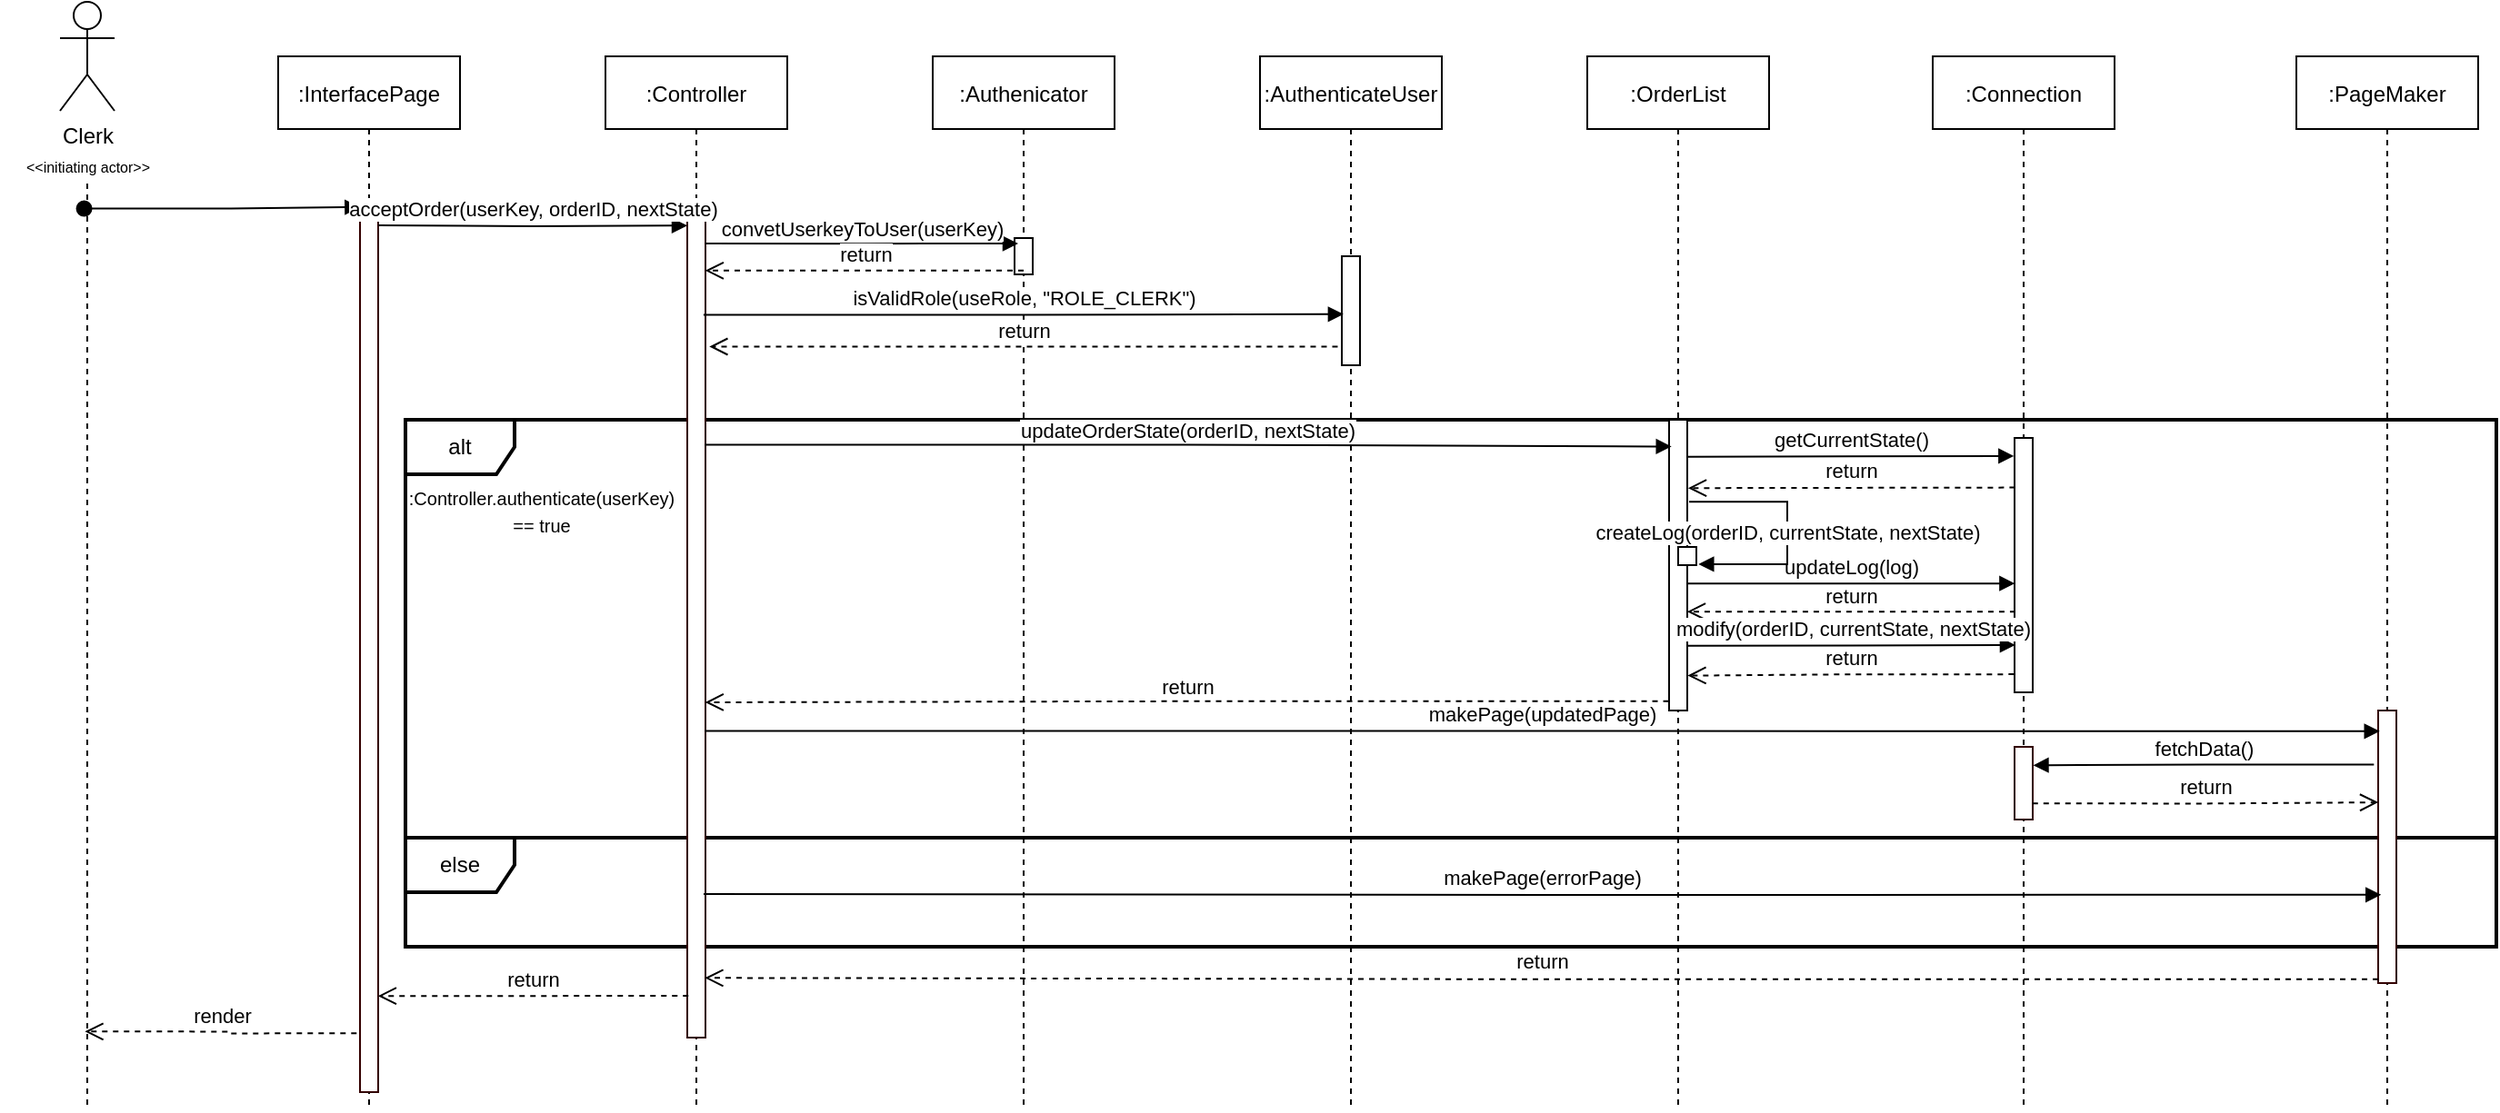 <mxfile version="14.6.11" type="onedrive" pages="5"><diagram id="AyGDZcRo0KEpRnZLbPBc" name="C-UC1"><mxGraphModel dx="1471" dy="645" grid="1" gridSize="10" guides="1" tooltips="1" connect="1" arrows="1" fold="1" page="1" pageScale="1" pageWidth="827" pageHeight="1169" math="0" shadow="0"><root><mxCell id="0"/><mxCell id="1" parent="0"/><mxCell id="c2VSN--OmnrB45Wr7uDD-1" value="else" style="shape=umlFrame;whiteSpace=wrap;html=1;rounded=0;shadow=0;strokeColor=#000000;strokeWidth=2;fillColor=#FFFFFF;gradientColor=none;" parent="1" vertex="1"><mxGeometry x="280" y="490" width="1150" height="60" as="geometry"/></mxCell><mxCell id="c2VSN--OmnrB45Wr7uDD-2" value="alt" style="shape=umlFrame;whiteSpace=wrap;html=1;rounded=0;shadow=0;strokeWidth=2;flipH=0;flipV=0;" parent="1" vertex="1"><mxGeometry x="280" y="260" width="1150" height="230" as="geometry"/></mxCell><mxCell id="c2VSN--OmnrB45Wr7uDD-3" value=":OrderList" style="shape=umlLifeline;perimeter=lifelinePerimeter;container=0;collapsible=0;recursiveResize=0;rounded=0;shadow=0;strokeWidth=1;" parent="1" vertex="1"><mxGeometry x="930" y="60" width="100" height="580" as="geometry"/></mxCell><mxCell id="c2VSN--OmnrB45Wr7uDD-4" value="" style="points=[];perimeter=orthogonalPerimeter;rounded=0;shadow=0;strokeWidth=1;" parent="1" vertex="1"><mxGeometry x="975" y="260" width="10" height="160" as="geometry"/></mxCell><mxCell id="c2VSN--OmnrB45Wr7uDD-5" value=":InterfacePage" style="shape=umlLifeline;perimeter=lifelinePerimeter;container=0;collapsible=0;recursiveResize=0;rounded=0;shadow=0;strokeWidth=1;" parent="1" vertex="1"><mxGeometry x="210" y="60" width="100" height="580" as="geometry"/></mxCell><mxCell id="c2VSN--OmnrB45Wr7uDD-6" value="" style="line;strokeWidth=1;direction=south;html=1;dashed=1;" parent="1" vertex="1"><mxGeometry x="100" y="130" width="10" height="510" as="geometry"/></mxCell><mxCell id="c2VSN--OmnrB45Wr7uDD-7" value="" style="group" parent="1" vertex="1" connectable="0"><mxGeometry x="57.5" y="30" width="95" height="100" as="geometry"/></mxCell><mxCell id="c2VSN--OmnrB45Wr7uDD-8" value="Clerk" style="shape=umlActor;verticalLabelPosition=bottom;verticalAlign=top;html=1;outlineConnect=0;" parent="c2VSN--OmnrB45Wr7uDD-7" vertex="1"><mxGeometry x="32.5" width="30" height="60" as="geometry"/></mxCell><mxCell id="c2VSN--OmnrB45Wr7uDD-9" value="&lt;font style=&quot;font-size: 8px&quot;&gt;&amp;lt;&amp;lt;initiating actor&amp;gt;&amp;gt;&lt;/font&gt;" style="text;html=1;strokeColor=none;fillColor=none;align=center;verticalAlign=middle;whiteSpace=wrap;rounded=0;" parent="c2VSN--OmnrB45Wr7uDD-7" vertex="1"><mxGeometry y="80" width="95" height="20" as="geometry"/></mxCell><mxCell id="c2VSN--OmnrB45Wr7uDD-10" value=":Controller" style="shape=umlLifeline;perimeter=lifelinePerimeter;container=0;collapsible=0;recursiveResize=0;rounded=0;shadow=0;strokeWidth=1;" parent="1" vertex="1"><mxGeometry x="390" y="60" width="100" height="580" as="geometry"/></mxCell><mxCell id="c2VSN--OmnrB45Wr7uDD-11" value=":AuthenticateUser" style="shape=umlLifeline;perimeter=lifelinePerimeter;container=0;collapsible=0;recursiveResize=0;rounded=0;shadow=0;strokeWidth=1;" parent="1" vertex="1"><mxGeometry x="750" y="60" width="100" height="580" as="geometry"/></mxCell><mxCell id="c2VSN--OmnrB45Wr7uDD-12" value=":Connection" style="shape=umlLifeline;perimeter=lifelinePerimeter;container=0;collapsible=0;recursiveResize=0;rounded=0;shadow=0;strokeWidth=1;" parent="1" vertex="1"><mxGeometry x="1120" y="60" width="100" height="580" as="geometry"/></mxCell><mxCell id="c2VSN--OmnrB45Wr7uDD-13" value=":PageMaker" style="shape=umlLifeline;perimeter=lifelinePerimeter;container=0;collapsible=0;recursiveResize=0;rounded=0;shadow=0;strokeWidth=1;" parent="1" vertex="1"><mxGeometry x="1320" y="60" width="100" height="580" as="geometry"/></mxCell><mxCell id="c2VSN--OmnrB45Wr7uDD-14" value="" style="html=1;verticalAlign=bottom;startArrow=oval;startFill=1;endArrow=block;startSize=8;rounded=0;edgeStyle=orthogonalEdgeStyle;exitX=0.027;exitY=0.672;exitDx=0;exitDy=0;exitPerimeter=0;entryX=0.016;entryY=0.006;entryDx=0;entryDy=0;entryPerimeter=0;" parent="1" source="c2VSN--OmnrB45Wr7uDD-6" target="c2VSN--OmnrB45Wr7uDD-28" edge="1"><mxGeometry width="60" relative="1" as="geometry"><mxPoint x="110" y="153" as="sourcePoint"/><mxPoint x="220" y="153" as="targetPoint"/></mxGeometry></mxCell><mxCell id="c2VSN--OmnrB45Wr7uDD-15" value="" style="points=[];perimeter=orthogonalPerimeter;rounded=0;shadow=0;strokeWidth=1;strokeColor=#330000;fillColor=#FFFFFF;" parent="1" vertex="1"><mxGeometry x="435" y="150" width="10" height="450" as="geometry"/></mxCell><mxCell id="c2VSN--OmnrB45Wr7uDD-16" value=":Authenicator" style="shape=umlLifeline;perimeter=lifelinePerimeter;container=0;collapsible=0;recursiveResize=0;rounded=0;shadow=0;strokeWidth=1;" parent="1" vertex="1"><mxGeometry x="570" y="60" width="100" height="580" as="geometry"/></mxCell><mxCell id="c2VSN--OmnrB45Wr7uDD-17" value="" style="points=[];perimeter=orthogonalPerimeter;rounded=0;shadow=0;strokeWidth=1;" parent="1" vertex="1"><mxGeometry x="615" y="160" width="10" height="20" as="geometry"/></mxCell><mxCell id="c2VSN--OmnrB45Wr7uDD-18" value="convetUserkeyToUser(userKey)&lt;br&gt;" style="html=1;verticalAlign=bottom;endArrow=block;rounded=0;edgeStyle=orthogonalEdgeStyle;exitX=0.986;exitY=0.029;exitDx=0;exitDy=0;exitPerimeter=0;" parent="1" source="c2VSN--OmnrB45Wr7uDD-15" edge="1"><mxGeometry width="80" relative="1" as="geometry"><mxPoint x="460" y="163" as="sourcePoint"/><mxPoint x="617" y="163" as="targetPoint"/></mxGeometry></mxCell><mxCell id="c2VSN--OmnrB45Wr7uDD-19" value="" style="points=[];perimeter=orthogonalPerimeter;rounded=0;shadow=0;strokeWidth=1;" parent="1" vertex="1"><mxGeometry x="795" y="170" width="10" height="60" as="geometry"/></mxCell><mxCell id="c2VSN--OmnrB45Wr7uDD-24" value="return" style="html=1;verticalAlign=bottom;endArrow=open;dashed=1;endSize=8;rounded=0;edgeStyle=orthogonalEdgeStyle;exitX=-0.226;exitY=0.829;exitDx=0;exitDy=0;exitPerimeter=0;entryX=1.214;entryY=0.155;entryDx=0;entryDy=0;entryPerimeter=0;" parent="1" source="c2VSN--OmnrB45Wr7uDD-19" target="c2VSN--OmnrB45Wr7uDD-15" edge="1"><mxGeometry relative="1" as="geometry"><mxPoint x="590" y="220" as="sourcePoint"/><mxPoint x="470" y="220" as="targetPoint"/><Array as="points"/></mxGeometry></mxCell><mxCell id="c2VSN--OmnrB45Wr7uDD-25" value="updateOrderState(orderID, nextState)" style="html=1;verticalAlign=bottom;endArrow=block;rounded=0;edgeStyle=orthogonalEdgeStyle;exitX=0.967;exitY=0.275;exitDx=0;exitDy=0;exitPerimeter=0;entryX=0.136;entryY=0.092;entryDx=0;entryDy=0;entryPerimeter=0;" parent="1" source="c2VSN--OmnrB45Wr7uDD-15" target="c2VSN--OmnrB45Wr7uDD-4" edge="1"><mxGeometry width="80" relative="1" as="geometry"><mxPoint x="440" y="288" as="sourcePoint"/><mxPoint x="970" y="275" as="targetPoint"/></mxGeometry></mxCell><mxCell id="c2VSN--OmnrB45Wr7uDD-26" value="" style="points=[];perimeter=orthogonalPerimeter;rounded=0;shadow=0;strokeWidth=1;" parent="1" vertex="1"><mxGeometry x="1165" y="270" width="10" height="140" as="geometry"/></mxCell><mxCell id="c2VSN--OmnrB45Wr7uDD-27" value="return" style="html=1;verticalAlign=bottom;endArrow=open;dashed=1;endSize=8;rounded=0;edgeStyle=orthogonalEdgeStyle;exitX=-0.024;exitY=0.968;exitDx=0;exitDy=0;exitPerimeter=0;entryX=0.984;entryY=0.59;entryDx=0;entryDy=0;entryPerimeter=0;" parent="1" source="c2VSN--OmnrB45Wr7uDD-4" target="c2VSN--OmnrB45Wr7uDD-15" edge="1"><mxGeometry relative="1" as="geometry"><mxPoint x="960" y="359.71" as="sourcePoint"/><mxPoint x="470" y="360" as="targetPoint"/></mxGeometry></mxCell><mxCell id="c2VSN--OmnrB45Wr7uDD-28" value="" style="points=[];perimeter=orthogonalPerimeter;rounded=0;shadow=0;strokeWidth=1;strokeColor=#330000;fillColor=#FFFFFF;" parent="1" vertex="1"><mxGeometry x="255" y="140" width="10" height="490" as="geometry"/></mxCell><mxCell id="c2VSN--OmnrB45Wr7uDD-29" value="" style="points=[];perimeter=orthogonalPerimeter;rounded=0;shadow=0;strokeWidth=1;strokeColor=#330000;fillColor=#FFFFFF;" parent="1" vertex="1"><mxGeometry x="1365" y="420" width="10" height="150" as="geometry"/></mxCell><mxCell id="c2VSN--OmnrB45Wr7uDD-30" value="" style="points=[];perimeter=orthogonalPerimeter;rounded=0;shadow=0;strokeWidth=1;strokeColor=#330000;fillColor=#FFFFFF;" parent="1" vertex="1"><mxGeometry x="1165" y="440" width="10" height="40" as="geometry"/></mxCell><mxCell id="c2VSN--OmnrB45Wr7uDD-31" value="makePage(updatedPage)" style="html=1;verticalAlign=bottom;endArrow=block;rounded=0;edgeStyle=orthogonalEdgeStyle;entryX=0.086;entryY=0.076;entryDx=0;entryDy=0;entryPerimeter=0;exitX=0.967;exitY=0.625;exitDx=0;exitDy=0;exitPerimeter=0;" parent="1" source="c2VSN--OmnrB45Wr7uDD-15" target="c2VSN--OmnrB45Wr7uDD-29" edge="1"><mxGeometry width="80" relative="1" as="geometry"><mxPoint x="930" y="405" as="sourcePoint"/><mxPoint x="910" y="385" as="targetPoint"/></mxGeometry></mxCell><mxCell id="c2VSN--OmnrB45Wr7uDD-32" value="fetchData()" style="html=1;verticalAlign=bottom;endArrow=block;rounded=0;edgeStyle=orthogonalEdgeStyle;entryX=1.023;entryY=0.254;entryDx=0;entryDy=0;entryPerimeter=0;exitX=-0.234;exitY=0.198;exitDx=0;exitDy=0;exitPerimeter=0;" parent="1" source="c2VSN--OmnrB45Wr7uDD-29" target="c2VSN--OmnrB45Wr7uDD-30" edge="1"><mxGeometry x="0.003" width="80" relative="1" as="geometry"><mxPoint x="1355" y="395" as="sourcePoint"/><mxPoint x="1290" y="420" as="targetPoint"/><mxPoint as="offset"/></mxGeometry></mxCell><mxCell id="c2VSN--OmnrB45Wr7uDD-33" value="return" style="html=1;verticalAlign=bottom;endArrow=open;dashed=1;endSize=8;rounded=0;edgeStyle=orthogonalEdgeStyle;entryX=0.006;entryY=0.337;entryDx=0;entryDy=0;entryPerimeter=0;exitX=0.989;exitY=0.779;exitDx=0;exitDy=0;exitPerimeter=0;" parent="1" source="c2VSN--OmnrB45Wr7uDD-30" target="c2VSN--OmnrB45Wr7uDD-29" edge="1"><mxGeometry x="-0.005" relative="1" as="geometry"><mxPoint x="1270" y="451" as="sourcePoint"/><mxPoint x="1310" y="460" as="targetPoint"/><mxPoint as="offset"/></mxGeometry></mxCell><mxCell id="c2VSN--OmnrB45Wr7uDD-35" value="render" style="html=1;verticalAlign=bottom;endArrow=open;dashed=1;endSize=8;rounded=0;edgeStyle=orthogonalEdgeStyle;exitX=-0.186;exitY=0.934;exitDx=0;exitDy=0;exitPerimeter=0;entryX=0.915;entryY=0.629;entryDx=0;entryDy=0;entryPerimeter=0;" parent="1" source="c2VSN--OmnrB45Wr7uDD-28" target="c2VSN--OmnrB45Wr7uDD-6" edge="1"><mxGeometry relative="1" as="geometry"><mxPoint x="255" y="600" as="sourcePoint"/><mxPoint x="120" y="597" as="targetPoint"/></mxGeometry></mxCell><mxCell id="c2VSN--OmnrB45Wr7uDD-36" value="acceptOrder(userKey, orderID, nextState)" style="html=1;verticalAlign=bottom;endArrow=block;rounded=0;edgeStyle=orthogonalEdgeStyle;entryX=0;entryY=0.007;entryDx=0;entryDy=0;entryPerimeter=0;" parent="1" target="c2VSN--OmnrB45Wr7uDD-15" edge="1"><mxGeometry width="80" relative="1" as="geometry"><mxPoint x="265" y="153" as="sourcePoint"/><mxPoint x="400" y="153" as="targetPoint"/></mxGeometry></mxCell><mxCell id="c2VSN--OmnrB45Wr7uDD-40" value="return" style="html=1;verticalAlign=bottom;endArrow=open;dashed=1;endSize=8;rounded=0;edgeStyle=orthogonalEdgeStyle;entryX=1.02;entryY=0.88;entryDx=0;entryDy=0;entryPerimeter=0;exitX=-0.033;exitY=0.929;exitDx=0;exitDy=0;exitPerimeter=0;" parent="1" source="c2VSN--OmnrB45Wr7uDD-26" target="c2VSN--OmnrB45Wr7uDD-4" edge="1"><mxGeometry relative="1" as="geometry"><mxPoint x="1160" y="410" as="sourcePoint"/><mxPoint x="1090" y="372" as="targetPoint"/></mxGeometry></mxCell><mxCell id="c2VSN--OmnrB45Wr7uDD-41" value="" style="points=[];perimeter=orthogonalPerimeter;rounded=0;shadow=0;strokeWidth=1;" parent="1" vertex="1"><mxGeometry x="980" y="330" width="10" height="10" as="geometry"/></mxCell><mxCell id="c2VSN--OmnrB45Wr7uDD-42" value="return" style="html=1;verticalAlign=bottom;endArrow=open;dashed=1;endSize=8;rounded=0;edgeStyle=orthogonalEdgeStyle;entryX=0.967;entryY=0.927;entryDx=0;entryDy=0;entryPerimeter=0;exitX=0;exitY=0.986;exitDx=0;exitDy=0;exitPerimeter=0;" parent="1" source="c2VSN--OmnrB45Wr7uDD-29" target="c2VSN--OmnrB45Wr7uDD-15" edge="1"><mxGeometry relative="1" as="geometry"><mxPoint x="1320" y="514" as="sourcePoint"/><mxPoint x="1070" y="570" as="targetPoint"/></mxGeometry></mxCell><mxCell id="c2VSN--OmnrB45Wr7uDD-43" value="return" style="html=1;verticalAlign=bottom;endArrow=open;dashed=1;endSize=8;rounded=0;edgeStyle=orthogonalEdgeStyle;exitX=0.062;exitY=0.949;exitDx=0;exitDy=0;exitPerimeter=0;entryX=0.989;entryY=0.892;entryDx=0;entryDy=0;entryPerimeter=0;" parent="1" source="c2VSN--OmnrB45Wr7uDD-15" target="c2VSN--OmnrB45Wr7uDD-28" edge="1"><mxGeometry relative="1" as="geometry"><mxPoint x="410" y="520" as="sourcePoint"/><mxPoint x="330" y="520" as="targetPoint"/></mxGeometry></mxCell><mxCell id="c2VSN--OmnrB45Wr7uDD-44" value="makePage(errorPage)" style="html=1;verticalAlign=bottom;endArrow=block;rounded=0;edgeStyle=orthogonalEdgeStyle;entryX=0.162;entryY=0.676;entryDx=0;entryDy=0;entryPerimeter=0;" parent="1" target="c2VSN--OmnrB45Wr7uDD-29" edge="1"><mxGeometry width="80" relative="1" as="geometry"><mxPoint x="444" y="521" as="sourcePoint"/><mxPoint x="550" y="470" as="targetPoint"/></mxGeometry></mxCell><mxCell id="c2VSN--OmnrB45Wr7uDD-45" value="return" style="html=1;verticalAlign=bottom;endArrow=open;dashed=1;endSize=8;rounded=0;edgeStyle=orthogonalEdgeStyle;exitX=0.047;exitY=0.683;exitDx=0;exitDy=0;exitPerimeter=0;entryX=0.993;entryY=0.66;entryDx=0;entryDy=0;entryPerimeter=0;" parent="1" source="c2VSN--OmnrB45Wr7uDD-26" target="c2VSN--OmnrB45Wr7uDD-4" edge="1"><mxGeometry relative="1" as="geometry"><mxPoint x="1145" y="370" as="sourcePoint"/><mxPoint x="985" y="370" as="targetPoint"/></mxGeometry></mxCell><mxCell id="c2VSN--OmnrB45Wr7uDD-46" value="updateLog(log)" style="html=1;verticalAlign=bottom;endArrow=block;rounded=0;edgeStyle=orthogonalEdgeStyle;entryX=0.02;entryY=0.572;entryDx=0;entryDy=0;entryPerimeter=0;exitX=0.967;exitY=0.563;exitDx=0;exitDy=0;exitPerimeter=0;" parent="1" source="c2VSN--OmnrB45Wr7uDD-4" target="c2VSN--OmnrB45Wr7uDD-26" edge="1"><mxGeometry width="80" relative="1" as="geometry"><mxPoint x="1010" y="349.8" as="sourcePoint"/><mxPoint x="1150" y="349.8" as="targetPoint"/></mxGeometry></mxCell><mxCell id="c2VSN--OmnrB45Wr7uDD-47" value="modify(orderID, currentState, nextState)" style="html=1;verticalAlign=bottom;endArrow=block;rounded=0;edgeStyle=orthogonalEdgeStyle;entryX=0.047;entryY=0.814;entryDx=0;entryDy=0;entryPerimeter=0;exitX=1.047;exitY=0.777;exitDx=0;exitDy=0;exitPerimeter=0;" parent="1" source="c2VSN--OmnrB45Wr7uDD-4" target="c2VSN--OmnrB45Wr7uDD-26" edge="1"><mxGeometry x="0.007" width="80" relative="1" as="geometry"><mxPoint x="990" y="390" as="sourcePoint"/><mxPoint x="1160" y="390" as="targetPoint"/><mxPoint as="offset"/></mxGeometry></mxCell><mxCell id="c2VSN--OmnrB45Wr7uDD-48" value="&lt;font style=&quot;font-size: 10px&quot;&gt;:Controller.authenticate(userKey)&lt;br&gt;== true&lt;/font&gt;" style="text;html=1;strokeColor=none;fillColor=none;align=center;verticalAlign=middle;whiteSpace=wrap;rounded=0;" parent="1" vertex="1"><mxGeometry x="265" y="300" width="180" height="20" as="geometry"/></mxCell><mxCell id="Dcf6x4KD4Uw561p1923U-1" value="return" style="html=1;verticalAlign=bottom;endArrow=open;dashed=1;endSize=8;rounded=0;edgeStyle=orthogonalEdgeStyle;entryX=0.986;entryY=0.062;entryDx=0;entryDy=0;entryPerimeter=0;exitX=0.5;exitY=0.895;exitDx=0;exitDy=0;exitPerimeter=0;" parent="1" source="c2VSN--OmnrB45Wr7uDD-17" target="c2VSN--OmnrB45Wr7uDD-15" edge="1"><mxGeometry relative="1" as="geometry"><mxPoint x="610" y="178" as="sourcePoint"/><mxPoint x="435" y="180.0" as="targetPoint"/><Array as="points"/></mxGeometry></mxCell><mxCell id="2LAIZ8Kk48IvfY70lPTt-1" value="isValidRole(useRole, &quot;ROLE_CLERK&quot;)" style="html=1;verticalAlign=bottom;endArrow=block;rounded=0;edgeStyle=orthogonalEdgeStyle;entryX=0.094;entryY=0.532;entryDx=0;entryDy=0;entryPerimeter=0;exitX=0.894;exitY=0.116;exitDx=0;exitDy=0;exitPerimeter=0;" parent="1" source="c2VSN--OmnrB45Wr7uDD-15" target="c2VSN--OmnrB45Wr7uDD-19" edge="1"><mxGeometry width="80" relative="1" as="geometry"><mxPoint x="460" y="200.48" as="sourcePoint"/><mxPoint x="730" y="200.48" as="targetPoint"/><Array as="points"/></mxGeometry></mxCell><mxCell id="o4HNbrJCQI3rRk12aqFc-1" value="getCurrentState()" style="html=1;verticalAlign=bottom;endArrow=block;exitX=0.993;exitY=0.127;exitDx=0;exitDy=0;exitPerimeter=0;entryX=-0.033;entryY=0.071;entryDx=0;entryDy=0;entryPerimeter=0;" parent="1" source="c2VSN--OmnrB45Wr7uDD-4" target="c2VSN--OmnrB45Wr7uDD-26" edge="1"><mxGeometry width="80" relative="1" as="geometry"><mxPoint x="1010" y="280" as="sourcePoint"/><mxPoint x="1090" y="280" as="targetPoint"/></mxGeometry></mxCell><mxCell id="o4HNbrJCQI3rRk12aqFc-2" value="return" style="html=1;verticalAlign=bottom;endArrow=open;dashed=1;endSize=8;entryX=1.047;entryY=0.235;entryDx=0;entryDy=0;entryPerimeter=0;exitX=0.02;exitY=0.195;exitDx=0;exitDy=0;exitPerimeter=0;" parent="1" source="c2VSN--OmnrB45Wr7uDD-26" target="c2VSN--OmnrB45Wr7uDD-4" edge="1"><mxGeometry relative="1" as="geometry"><mxPoint x="1160" y="300" as="sourcePoint"/><mxPoint x="990" y="300" as="targetPoint"/></mxGeometry></mxCell><mxCell id="c2VSN--OmnrB45Wr7uDD-39" value="createLog(orderID, currentState, nextState)" style="html=1;verticalAlign=bottom;endArrow=block;rounded=0;edgeStyle=orthogonalEdgeStyle;entryX=1.115;entryY=0.945;entryDx=0;entryDy=0;entryPerimeter=0;exitX=1.1;exitY=0.282;exitDx=0;exitDy=0;exitPerimeter=0;" parent="1" source="c2VSN--OmnrB45Wr7uDD-4" target="c2VSN--OmnrB45Wr7uDD-41" edge="1"><mxGeometry x="0.155" width="80" relative="1" as="geometry"><mxPoint x="1000" y="320" as="sourcePoint"/><mxPoint x="1020" y="293" as="targetPoint"/><Array as="points"><mxPoint x="1040" y="305"/><mxPoint x="1040" y="339"/></Array><mxPoint as="offset"/></mxGeometry></mxCell></root></mxGraphModel></diagram><diagram id="k3zJcwypxsy6Th9uw5Ul" name="C-UC2"><mxGraphModel dx="1250" dy="548" grid="1" gridSize="10" guides="1" tooltips="1" connect="1" arrows="1" fold="1" page="1" pageScale="1" pageWidth="827" pageHeight="1169" math="0" shadow="0"><root><mxCell id="YBbO-CFl2NDl64io9RnH-0"/><mxCell id="YBbO-CFl2NDl64io9RnH-1" parent="YBbO-CFl2NDl64io9RnH-0"/><mxCell id="yeDAkLulPG-_JkHiUlfr-45" value="else" style="shape=umlFrame;whiteSpace=wrap;html=1;rounded=0;shadow=0;strokeColor=#000000;strokeWidth=2;fillColor=#FFFFFF;gradientColor=none;" parent="YBbO-CFl2NDl64io9RnH-1" vertex="1"><mxGeometry x="290" y="500" width="1150" height="60" as="geometry"/></mxCell><mxCell id="yeDAkLulPG-_JkHiUlfr-46" value="alt" style="shape=umlFrame;whiteSpace=wrap;html=1;rounded=0;shadow=0;strokeWidth=2;flipH=0;flipV=0;" parent="YBbO-CFl2NDl64io9RnH-1" vertex="1"><mxGeometry x="290" y="270" width="1150" height="230" as="geometry"/></mxCell><mxCell id="yeDAkLulPG-_JkHiUlfr-47" value=":OrderList" style="shape=umlLifeline;perimeter=lifelinePerimeter;container=0;collapsible=0;recursiveResize=0;rounded=0;shadow=0;strokeWidth=1;" parent="YBbO-CFl2NDl64io9RnH-1" vertex="1"><mxGeometry x="940" y="70" width="100" height="580" as="geometry"/></mxCell><mxCell id="yeDAkLulPG-_JkHiUlfr-48" value="" style="points=[];perimeter=orthogonalPerimeter;rounded=0;shadow=0;strokeWidth=1;" parent="YBbO-CFl2NDl64io9RnH-1" vertex="1"><mxGeometry x="985" y="270" width="10" height="160" as="geometry"/></mxCell><mxCell id="yeDAkLulPG-_JkHiUlfr-49" value=":InterfacePage" style="shape=umlLifeline;perimeter=lifelinePerimeter;container=0;collapsible=0;recursiveResize=0;rounded=0;shadow=0;strokeWidth=1;" parent="YBbO-CFl2NDl64io9RnH-1" vertex="1"><mxGeometry x="220" y="70" width="100" height="580" as="geometry"/></mxCell><mxCell id="yeDAkLulPG-_JkHiUlfr-50" value="" style="line;strokeWidth=1;direction=south;html=1;dashed=1;" parent="YBbO-CFl2NDl64io9RnH-1" vertex="1"><mxGeometry x="110" y="140" width="10" height="510" as="geometry"/></mxCell><mxCell id="yeDAkLulPG-_JkHiUlfr-51" value="" style="group" parent="YBbO-CFl2NDl64io9RnH-1" vertex="1" connectable="0"><mxGeometry x="67.5" y="40" width="95" height="100" as="geometry"/></mxCell><mxCell id="yeDAkLulPG-_JkHiUlfr-52" value="DeliveryMan" style="shape=umlActor;verticalLabelPosition=bottom;verticalAlign=top;html=1;outlineConnect=0;" parent="yeDAkLulPG-_JkHiUlfr-51" vertex="1"><mxGeometry x="32.5" width="30" height="60" as="geometry"/></mxCell><mxCell id="yeDAkLulPG-_JkHiUlfr-53" value="&lt;font style=&quot;font-size: 8px&quot;&gt;&amp;lt;&amp;lt;initiating actor&amp;gt;&amp;gt;&lt;/font&gt;" style="text;html=1;strokeColor=none;fillColor=none;align=center;verticalAlign=middle;whiteSpace=wrap;rounded=0;" parent="yeDAkLulPG-_JkHiUlfr-51" vertex="1"><mxGeometry y="80" width="95" height="20" as="geometry"/></mxCell><mxCell id="yeDAkLulPG-_JkHiUlfr-54" value=":Controller" style="shape=umlLifeline;perimeter=lifelinePerimeter;container=0;collapsible=0;recursiveResize=0;rounded=0;shadow=0;strokeWidth=1;" parent="YBbO-CFl2NDl64io9RnH-1" vertex="1"><mxGeometry x="400" y="70" width="100" height="580" as="geometry"/></mxCell><mxCell id="yeDAkLulPG-_JkHiUlfr-55" value=":AuthenticateUser" style="shape=umlLifeline;perimeter=lifelinePerimeter;container=0;collapsible=0;recursiveResize=0;rounded=0;shadow=0;strokeWidth=1;" parent="YBbO-CFl2NDl64io9RnH-1" vertex="1"><mxGeometry x="760" y="70" width="100" height="580" as="geometry"/></mxCell><mxCell id="yeDAkLulPG-_JkHiUlfr-56" value=":Connection" style="shape=umlLifeline;perimeter=lifelinePerimeter;container=0;collapsible=0;recursiveResize=0;rounded=0;shadow=0;strokeWidth=1;" parent="YBbO-CFl2NDl64io9RnH-1" vertex="1"><mxGeometry x="1130" y="70" width="100" height="580" as="geometry"/></mxCell><mxCell id="yeDAkLulPG-_JkHiUlfr-57" value=":PageMaker" style="shape=umlLifeline;perimeter=lifelinePerimeter;container=0;collapsible=0;recursiveResize=0;rounded=0;shadow=0;strokeWidth=1;" parent="YBbO-CFl2NDl64io9RnH-1" vertex="1"><mxGeometry x="1330" y="70" width="100" height="580" as="geometry"/></mxCell><mxCell id="yeDAkLulPG-_JkHiUlfr-58" value="" style="html=1;verticalAlign=bottom;startArrow=oval;startFill=1;endArrow=block;startSize=8;rounded=0;edgeStyle=orthogonalEdgeStyle;exitX=0.027;exitY=0.672;exitDx=0;exitDy=0;exitPerimeter=0;entryX=0.016;entryY=0.006;entryDx=0;entryDy=0;entryPerimeter=0;" parent="YBbO-CFl2NDl64io9RnH-1" source="yeDAkLulPG-_JkHiUlfr-50" target="yeDAkLulPG-_JkHiUlfr-68" edge="1"><mxGeometry width="60" relative="1" as="geometry"><mxPoint x="120" y="163" as="sourcePoint"/><mxPoint x="230" y="163" as="targetPoint"/></mxGeometry></mxCell><mxCell id="yeDAkLulPG-_JkHiUlfr-59" value="" style="points=[];perimeter=orthogonalPerimeter;rounded=0;shadow=0;strokeWidth=1;strokeColor=#330000;fillColor=#FFFFFF;" parent="YBbO-CFl2NDl64io9RnH-1" vertex="1"><mxGeometry x="445" y="160" width="10" height="450" as="geometry"/></mxCell><mxCell id="yeDAkLulPG-_JkHiUlfr-60" value=":Authenicator" style="shape=umlLifeline;perimeter=lifelinePerimeter;container=0;collapsible=0;recursiveResize=0;rounded=0;shadow=0;strokeWidth=1;" parent="YBbO-CFl2NDl64io9RnH-1" vertex="1"><mxGeometry x="580" y="70" width="100" height="580" as="geometry"/></mxCell><mxCell id="yeDAkLulPG-_JkHiUlfr-61" value="" style="points=[];perimeter=orthogonalPerimeter;rounded=0;shadow=0;strokeWidth=1;" parent="YBbO-CFl2NDl64io9RnH-1" vertex="1"><mxGeometry x="625" y="170" width="10" height="20" as="geometry"/></mxCell><mxCell id="yeDAkLulPG-_JkHiUlfr-62" value="convetUserkeyToUser(userKey)&lt;br&gt;" style="html=1;verticalAlign=bottom;endArrow=block;rounded=0;edgeStyle=orthogonalEdgeStyle;exitX=0.986;exitY=0.029;exitDx=0;exitDy=0;exitPerimeter=0;" parent="YBbO-CFl2NDl64io9RnH-1" source="yeDAkLulPG-_JkHiUlfr-59" edge="1"><mxGeometry width="80" relative="1" as="geometry"><mxPoint x="470" y="173" as="sourcePoint"/><mxPoint x="627" y="173" as="targetPoint"/></mxGeometry></mxCell><mxCell id="yeDAkLulPG-_JkHiUlfr-63" value="" style="points=[];perimeter=orthogonalPerimeter;rounded=0;shadow=0;strokeWidth=1;" parent="YBbO-CFl2NDl64io9RnH-1" vertex="1"><mxGeometry x="805" y="180" width="10" height="60" as="geometry"/></mxCell><mxCell id="yeDAkLulPG-_JkHiUlfr-64" value="return" style="html=1;verticalAlign=bottom;endArrow=open;dashed=1;endSize=8;rounded=0;edgeStyle=orthogonalEdgeStyle;exitX=-0.226;exitY=0.829;exitDx=0;exitDy=0;exitPerimeter=0;entryX=1.214;entryY=0.155;entryDx=0;entryDy=0;entryPerimeter=0;" parent="YBbO-CFl2NDl64io9RnH-1" source="yeDAkLulPG-_JkHiUlfr-63" target="yeDAkLulPG-_JkHiUlfr-59" edge="1"><mxGeometry relative="1" as="geometry"><mxPoint x="600" y="230" as="sourcePoint"/><mxPoint x="480" y="230" as="targetPoint"/><Array as="points"/></mxGeometry></mxCell><mxCell id="yeDAkLulPG-_JkHiUlfr-65" value="updateOrderState(orderID, nextState)" style="html=1;verticalAlign=bottom;endArrow=block;rounded=0;edgeStyle=orthogonalEdgeStyle;exitX=0.967;exitY=0.275;exitDx=0;exitDy=0;exitPerimeter=0;entryX=0.136;entryY=0.092;entryDx=0;entryDy=0;entryPerimeter=0;" parent="YBbO-CFl2NDl64io9RnH-1" source="yeDAkLulPG-_JkHiUlfr-59" target="yeDAkLulPG-_JkHiUlfr-48" edge="1"><mxGeometry width="80" relative="1" as="geometry"><mxPoint x="450" y="298" as="sourcePoint"/><mxPoint x="980" y="285" as="targetPoint"/></mxGeometry></mxCell><mxCell id="yeDAkLulPG-_JkHiUlfr-66" value="" style="points=[];perimeter=orthogonalPerimeter;rounded=0;shadow=0;strokeWidth=1;" parent="YBbO-CFl2NDl64io9RnH-1" vertex="1"><mxGeometry x="1175" y="280" width="10" height="140" as="geometry"/></mxCell><mxCell id="yeDAkLulPG-_JkHiUlfr-67" value="return" style="html=1;verticalAlign=bottom;endArrow=open;dashed=1;endSize=8;rounded=0;edgeStyle=orthogonalEdgeStyle;exitX=-0.024;exitY=0.968;exitDx=0;exitDy=0;exitPerimeter=0;entryX=0.984;entryY=0.59;entryDx=0;entryDy=0;entryPerimeter=0;" parent="YBbO-CFl2NDl64io9RnH-1" source="yeDAkLulPG-_JkHiUlfr-48" target="yeDAkLulPG-_JkHiUlfr-59" edge="1"><mxGeometry relative="1" as="geometry"><mxPoint x="970" y="369.71" as="sourcePoint"/><mxPoint x="480" y="370" as="targetPoint"/></mxGeometry></mxCell><mxCell id="yeDAkLulPG-_JkHiUlfr-68" value="" style="points=[];perimeter=orthogonalPerimeter;rounded=0;shadow=0;strokeWidth=1;strokeColor=#330000;fillColor=#FFFFFF;" parent="YBbO-CFl2NDl64io9RnH-1" vertex="1"><mxGeometry x="265" y="150" width="10" height="490" as="geometry"/></mxCell><mxCell id="yeDAkLulPG-_JkHiUlfr-69" value="" style="points=[];perimeter=orthogonalPerimeter;rounded=0;shadow=0;strokeWidth=1;strokeColor=#330000;fillColor=#FFFFFF;" parent="YBbO-CFl2NDl64io9RnH-1" vertex="1"><mxGeometry x="1375" y="430" width="10" height="150" as="geometry"/></mxCell><mxCell id="yeDAkLulPG-_JkHiUlfr-70" value="" style="points=[];perimeter=orthogonalPerimeter;rounded=0;shadow=0;strokeWidth=1;strokeColor=#330000;fillColor=#FFFFFF;" parent="YBbO-CFl2NDl64io9RnH-1" vertex="1"><mxGeometry x="1175" y="450" width="10" height="40" as="geometry"/></mxCell><mxCell id="yeDAkLulPG-_JkHiUlfr-71" value="makePage(updatedPage)" style="html=1;verticalAlign=bottom;endArrow=block;rounded=0;edgeStyle=orthogonalEdgeStyle;entryX=0.086;entryY=0.076;entryDx=0;entryDy=0;entryPerimeter=0;exitX=0.967;exitY=0.625;exitDx=0;exitDy=0;exitPerimeter=0;" parent="YBbO-CFl2NDl64io9RnH-1" source="yeDAkLulPG-_JkHiUlfr-59" target="yeDAkLulPG-_JkHiUlfr-69" edge="1"><mxGeometry width="80" relative="1" as="geometry"><mxPoint x="940" y="415" as="sourcePoint"/><mxPoint x="920" y="395" as="targetPoint"/></mxGeometry></mxCell><mxCell id="yeDAkLulPG-_JkHiUlfr-72" value="fetchData()" style="html=1;verticalAlign=bottom;endArrow=block;rounded=0;edgeStyle=orthogonalEdgeStyle;entryX=1.023;entryY=0.254;entryDx=0;entryDy=0;entryPerimeter=0;exitX=-0.234;exitY=0.198;exitDx=0;exitDy=0;exitPerimeter=0;" parent="YBbO-CFl2NDl64io9RnH-1" source="yeDAkLulPG-_JkHiUlfr-69" target="yeDAkLulPG-_JkHiUlfr-70" edge="1"><mxGeometry x="0.003" width="80" relative="1" as="geometry"><mxPoint x="1365" y="405" as="sourcePoint"/><mxPoint x="1300" y="430" as="targetPoint"/><mxPoint as="offset"/></mxGeometry></mxCell><mxCell id="yeDAkLulPG-_JkHiUlfr-73" value="return" style="html=1;verticalAlign=bottom;endArrow=open;dashed=1;endSize=8;rounded=0;edgeStyle=orthogonalEdgeStyle;entryX=0.006;entryY=0.337;entryDx=0;entryDy=0;entryPerimeter=0;exitX=0.989;exitY=0.779;exitDx=0;exitDy=0;exitPerimeter=0;" parent="YBbO-CFl2NDl64io9RnH-1" source="yeDAkLulPG-_JkHiUlfr-70" target="yeDAkLulPG-_JkHiUlfr-69" edge="1"><mxGeometry x="-0.005" relative="1" as="geometry"><mxPoint x="1280" y="461" as="sourcePoint"/><mxPoint x="1320" y="470" as="targetPoint"/><mxPoint as="offset"/></mxGeometry></mxCell><mxCell id="yeDAkLulPG-_JkHiUlfr-74" value="render" style="html=1;verticalAlign=bottom;endArrow=open;dashed=1;endSize=8;rounded=0;edgeStyle=orthogonalEdgeStyle;exitX=-0.186;exitY=0.934;exitDx=0;exitDy=0;exitPerimeter=0;entryX=0.915;entryY=0.629;entryDx=0;entryDy=0;entryPerimeter=0;" parent="YBbO-CFl2NDl64io9RnH-1" source="yeDAkLulPG-_JkHiUlfr-68" target="yeDAkLulPG-_JkHiUlfr-50" edge="1"><mxGeometry relative="1" as="geometry"><mxPoint x="265" y="610" as="sourcePoint"/><mxPoint x="130" y="607" as="targetPoint"/></mxGeometry></mxCell><mxCell id="yeDAkLulPG-_JkHiUlfr-75" value="acceptOrder(userKey, orderID, nextState)" style="html=1;verticalAlign=bottom;endArrow=block;rounded=0;edgeStyle=orthogonalEdgeStyle;entryX=0;entryY=0.007;entryDx=0;entryDy=0;entryPerimeter=0;" parent="YBbO-CFl2NDl64io9RnH-1" target="yeDAkLulPG-_JkHiUlfr-59" edge="1"><mxGeometry width="80" relative="1" as="geometry"><mxPoint x="275" y="163" as="sourcePoint"/><mxPoint x="410" y="163" as="targetPoint"/></mxGeometry></mxCell><mxCell id="yeDAkLulPG-_JkHiUlfr-76" value="return" style="html=1;verticalAlign=bottom;endArrow=open;dashed=1;endSize=8;rounded=0;edgeStyle=orthogonalEdgeStyle;entryX=1.02;entryY=0.88;entryDx=0;entryDy=0;entryPerimeter=0;exitX=-0.033;exitY=0.929;exitDx=0;exitDy=0;exitPerimeter=0;" parent="YBbO-CFl2NDl64io9RnH-1" source="yeDAkLulPG-_JkHiUlfr-66" target="yeDAkLulPG-_JkHiUlfr-48" edge="1"><mxGeometry relative="1" as="geometry"><mxPoint x="1170" y="420" as="sourcePoint"/><mxPoint x="1100" y="382" as="targetPoint"/></mxGeometry></mxCell><mxCell id="yeDAkLulPG-_JkHiUlfr-77" value="" style="points=[];perimeter=orthogonalPerimeter;rounded=0;shadow=0;strokeWidth=1;" parent="YBbO-CFl2NDl64io9RnH-1" vertex="1"><mxGeometry x="990" y="340" width="10" height="10" as="geometry"/></mxCell><mxCell id="yeDAkLulPG-_JkHiUlfr-78" value="return" style="html=1;verticalAlign=bottom;endArrow=open;dashed=1;endSize=8;rounded=0;edgeStyle=orthogonalEdgeStyle;entryX=0.967;entryY=0.927;entryDx=0;entryDy=0;entryPerimeter=0;exitX=0;exitY=0.986;exitDx=0;exitDy=0;exitPerimeter=0;" parent="YBbO-CFl2NDl64io9RnH-1" source="yeDAkLulPG-_JkHiUlfr-69" target="yeDAkLulPG-_JkHiUlfr-59" edge="1"><mxGeometry relative="1" as="geometry"><mxPoint x="1330" y="524" as="sourcePoint"/><mxPoint x="1080" y="580" as="targetPoint"/></mxGeometry></mxCell><mxCell id="yeDAkLulPG-_JkHiUlfr-79" value="return" style="html=1;verticalAlign=bottom;endArrow=open;dashed=1;endSize=8;rounded=0;edgeStyle=orthogonalEdgeStyle;exitX=0.062;exitY=0.949;exitDx=0;exitDy=0;exitPerimeter=0;entryX=0.989;entryY=0.892;entryDx=0;entryDy=0;entryPerimeter=0;" parent="YBbO-CFl2NDl64io9RnH-1" source="yeDAkLulPG-_JkHiUlfr-59" target="yeDAkLulPG-_JkHiUlfr-68" edge="1"><mxGeometry relative="1" as="geometry"><mxPoint x="420" y="530" as="sourcePoint"/><mxPoint x="340" y="530" as="targetPoint"/></mxGeometry></mxCell><mxCell id="yeDAkLulPG-_JkHiUlfr-80" value="makePage(errorPage)" style="html=1;verticalAlign=bottom;endArrow=block;rounded=0;edgeStyle=orthogonalEdgeStyle;entryX=0.162;entryY=0.676;entryDx=0;entryDy=0;entryPerimeter=0;" parent="YBbO-CFl2NDl64io9RnH-1" target="yeDAkLulPG-_JkHiUlfr-69" edge="1"><mxGeometry width="80" relative="1" as="geometry"><mxPoint x="454" y="531" as="sourcePoint"/><mxPoint x="560" y="480" as="targetPoint"/></mxGeometry></mxCell><mxCell id="yeDAkLulPG-_JkHiUlfr-81" value="return" style="html=1;verticalAlign=bottom;endArrow=open;dashed=1;endSize=8;rounded=0;edgeStyle=orthogonalEdgeStyle;exitX=0.047;exitY=0.683;exitDx=0;exitDy=0;exitPerimeter=0;entryX=0.993;entryY=0.66;entryDx=0;entryDy=0;entryPerimeter=0;" parent="YBbO-CFl2NDl64io9RnH-1" source="yeDAkLulPG-_JkHiUlfr-66" target="yeDAkLulPG-_JkHiUlfr-48" edge="1"><mxGeometry relative="1" as="geometry"><mxPoint x="1155" y="380" as="sourcePoint"/><mxPoint x="995" y="380" as="targetPoint"/></mxGeometry></mxCell><mxCell id="yeDAkLulPG-_JkHiUlfr-82" value="updateLog(log)" style="html=1;verticalAlign=bottom;endArrow=block;rounded=0;edgeStyle=orthogonalEdgeStyle;entryX=0.02;entryY=0.572;entryDx=0;entryDy=0;entryPerimeter=0;exitX=0.967;exitY=0.563;exitDx=0;exitDy=0;exitPerimeter=0;" parent="YBbO-CFl2NDl64io9RnH-1" source="yeDAkLulPG-_JkHiUlfr-48" target="yeDAkLulPG-_JkHiUlfr-66" edge="1"><mxGeometry width="80" relative="1" as="geometry"><mxPoint x="1020" y="359.8" as="sourcePoint"/><mxPoint x="1160" y="359.8" as="targetPoint"/></mxGeometry></mxCell><mxCell id="yeDAkLulPG-_JkHiUlfr-83" value="modify(orderID, currentState, nextState)" style="html=1;verticalAlign=bottom;endArrow=block;rounded=0;edgeStyle=orthogonalEdgeStyle;entryX=0.047;entryY=0.814;entryDx=0;entryDy=0;entryPerimeter=0;exitX=1.047;exitY=0.777;exitDx=0;exitDy=0;exitPerimeter=0;" parent="YBbO-CFl2NDl64io9RnH-1" source="yeDAkLulPG-_JkHiUlfr-48" target="yeDAkLulPG-_JkHiUlfr-66" edge="1"><mxGeometry x="0.007" width="80" relative="1" as="geometry"><mxPoint x="1000" y="400" as="sourcePoint"/><mxPoint x="1170" y="400" as="targetPoint"/><mxPoint as="offset"/></mxGeometry></mxCell><mxCell id="yeDAkLulPG-_JkHiUlfr-84" value="&lt;font style=&quot;font-size: 10px&quot;&gt;:Controller.authenticate(userKey)&lt;br&gt;== true&lt;/font&gt;" style="text;html=1;strokeColor=none;fillColor=none;align=center;verticalAlign=middle;whiteSpace=wrap;rounded=0;" parent="YBbO-CFl2NDl64io9RnH-1" vertex="1"><mxGeometry x="275" y="310" width="180" height="20" as="geometry"/></mxCell><mxCell id="yeDAkLulPG-_JkHiUlfr-85" value="return" style="html=1;verticalAlign=bottom;endArrow=open;dashed=1;endSize=8;rounded=0;edgeStyle=orthogonalEdgeStyle;entryX=0.986;entryY=0.062;entryDx=0;entryDy=0;entryPerimeter=0;exitX=0.5;exitY=0.895;exitDx=0;exitDy=0;exitPerimeter=0;" parent="YBbO-CFl2NDl64io9RnH-1" source="yeDAkLulPG-_JkHiUlfr-61" target="yeDAkLulPG-_JkHiUlfr-59" edge="1"><mxGeometry relative="1" as="geometry"><mxPoint x="620" y="188" as="sourcePoint"/><mxPoint x="445" y="190.0" as="targetPoint"/><Array as="points"/></mxGeometry></mxCell><mxCell id="yeDAkLulPG-_JkHiUlfr-86" value="isValidRole(useRole, &quot;ROLE_DELIVERY&quot;)" style="html=1;verticalAlign=bottom;endArrow=block;rounded=0;edgeStyle=orthogonalEdgeStyle;entryX=0.094;entryY=0.532;entryDx=0;entryDy=0;entryPerimeter=0;exitX=0.894;exitY=0.116;exitDx=0;exitDy=0;exitPerimeter=0;" parent="YBbO-CFl2NDl64io9RnH-1" source="yeDAkLulPG-_JkHiUlfr-59" target="yeDAkLulPG-_JkHiUlfr-63" edge="1"><mxGeometry width="80" relative="1" as="geometry"><mxPoint x="470" y="210.48" as="sourcePoint"/><mxPoint x="740" y="210.48" as="targetPoint"/><Array as="points"/></mxGeometry></mxCell><mxCell id="yeDAkLulPG-_JkHiUlfr-87" value="getCurrentState()" style="html=1;verticalAlign=bottom;endArrow=block;exitX=0.993;exitY=0.127;exitDx=0;exitDy=0;exitPerimeter=0;entryX=-0.033;entryY=0.071;entryDx=0;entryDy=0;entryPerimeter=0;" parent="YBbO-CFl2NDl64io9RnH-1" source="yeDAkLulPG-_JkHiUlfr-48" target="yeDAkLulPG-_JkHiUlfr-66" edge="1"><mxGeometry width="80" relative="1" as="geometry"><mxPoint x="1020" y="290" as="sourcePoint"/><mxPoint x="1100" y="290" as="targetPoint"/></mxGeometry></mxCell><mxCell id="yeDAkLulPG-_JkHiUlfr-88" value="return" style="html=1;verticalAlign=bottom;endArrow=open;dashed=1;endSize=8;entryX=1.047;entryY=0.235;entryDx=0;entryDy=0;entryPerimeter=0;exitX=0.02;exitY=0.195;exitDx=0;exitDy=0;exitPerimeter=0;" parent="YBbO-CFl2NDl64io9RnH-1" source="yeDAkLulPG-_JkHiUlfr-66" target="yeDAkLulPG-_JkHiUlfr-48" edge="1"><mxGeometry relative="1" as="geometry"><mxPoint x="1170" y="310" as="sourcePoint"/><mxPoint x="1000" y="310" as="targetPoint"/></mxGeometry></mxCell><mxCell id="yeDAkLulPG-_JkHiUlfr-89" value="createLog(orderID, currentState, nextState)" style="html=1;verticalAlign=bottom;endArrow=block;rounded=0;edgeStyle=orthogonalEdgeStyle;entryX=1.115;entryY=0.945;entryDx=0;entryDy=0;entryPerimeter=0;exitX=1.1;exitY=0.282;exitDx=0;exitDy=0;exitPerimeter=0;" parent="YBbO-CFl2NDl64io9RnH-1" source="yeDAkLulPG-_JkHiUlfr-48" target="yeDAkLulPG-_JkHiUlfr-77" edge="1"><mxGeometry x="0.155" width="80" relative="1" as="geometry"><mxPoint x="1010" y="330" as="sourcePoint"/><mxPoint x="1030" y="303" as="targetPoint"/><Array as="points"><mxPoint x="1050" y="315"/><mxPoint x="1050" y="349"/></Array><mxPoint as="offset"/></mxGeometry></mxCell></root></mxGraphModel></diagram><diagram id="G7VsAoRJBSv6w5xt6rgC" name="C-UC10"><mxGraphModel dx="1250" dy="548" grid="1" gridSize="10" guides="1" tooltips="1" connect="1" arrows="1" fold="1" page="1" pageScale="1" pageWidth="827" pageHeight="1169" math="0" shadow="0"><root><mxCell id="h58tW-Bfm5KS1KXRm4uC-0"/><mxCell id="h58tW-Bfm5KS1KXRm4uC-1" parent="h58tW-Bfm5KS1KXRm4uC-0"/><mxCell id="-PSU2Vo_7y6QqHFmy08Z-0" value="" style="group" parent="h58tW-Bfm5KS1KXRm4uC-1" connectable="0" vertex="1"><mxGeometry x="320" y="230" width="580" height="240" as="geometry"/></mxCell><mxCell id="-PSU2Vo_7y6QqHFmy08Z-1" value="" style="rounded=0;whiteSpace=wrap;html=1;" parent="-PSU2Vo_7y6QqHFmy08Z-0" vertex="1"><mxGeometry width="580.0" height="240" as="geometry"/></mxCell><mxCell id="-PSU2Vo_7y6QqHFmy08Z-2" value="opt" style="rounded=0;whiteSpace=wrap;html=1;" parent="-PSU2Vo_7y6QqHFmy08Z-0" vertex="1"><mxGeometry width="21.481" height="16.552" as="geometry"/></mxCell><mxCell id="-PSU2Vo_7y6QqHFmy08Z-3" value="OrderList.isUpdated() == true" style="text;html=1;strokeColor=none;fillColor=none;align=center;verticalAlign=middle;whiteSpace=wrap;rounded=0;" parent="-PSU2Vo_7y6QqHFmy08Z-0" vertex="1"><mxGeometry x="0.004" y="79.448" width="122.105" height="20.87" as="geometry"/></mxCell><mxCell id="-PSU2Vo_7y6QqHFmy08Z-4" value=":InterfacePage" style="shape=umlLifeline;perimeter=lifelinePerimeter;container=1;collapsible=0;recursiveResize=0;rounded=0;shadow=0;strokeWidth=1;" parent="h58tW-Bfm5KS1KXRm4uC-1" vertex="1"><mxGeometry x="220" y="80" width="100" height="550" as="geometry"/></mxCell><mxCell id="-PSU2Vo_7y6QqHFmy08Z-5" value="" style="points=[];perimeter=orthogonalPerimeter;rounded=0;shadow=0;strokeWidth=1;" parent="-PSU2Vo_7y6QqHFmy08Z-4" vertex="1"><mxGeometry x="45" y="70" width="10" height="470" as="geometry"/></mxCell><mxCell id="-PSU2Vo_7y6QqHFmy08Z-6" value="loadPage(currentTime)" style="verticalAlign=bottom;startArrow=oval;endArrow=block;startSize=8;shadow=0;strokeWidth=1;" parent="-PSU2Vo_7y6QqHFmy08Z-4" target="-PSU2Vo_7y6QqHFmy08Z-5" edge="1"><mxGeometry relative="1" as="geometry"><mxPoint x="-80" y="70" as="sourcePoint"/></mxGeometry></mxCell><mxCell id="-PSU2Vo_7y6QqHFmy08Z-7" value="" style="endArrow=classic;html=1;rounded=0;edgeStyle=orthogonalEdgeStyle;" parent="-PSU2Vo_7y6QqHFmy08Z-4" target="-PSU2Vo_7y6QqHFmy08Z-5" edge="1"><mxGeometry width="50" height="50" relative="1" as="geometry"><mxPoint x="51" y="540" as="sourcePoint"/><mxPoint x="280" y="220" as="targetPoint"/><Array as="points"><mxPoint x="51" y="540"/><mxPoint x="-10" y="540"/><mxPoint x="-10" y="80"/></Array></mxGeometry></mxCell><mxCell id="-PSU2Vo_7y6QqHFmy08Z-8" value="" style="points=[];perimeter=orthogonalPerimeter;rounded=0;shadow=0;strokeWidth=1;" parent="-PSU2Vo_7y6QqHFmy08Z-4" vertex="1"><mxGeometry x="51" y="500" width="10" height="30" as="geometry"/></mxCell><mxCell id="-PSU2Vo_7y6QqHFmy08Z-9" value="" style="endArrow=classic;html=1;rounded=0;edgeStyle=orthogonalEdgeStyle;exitX=1.124;exitY=0.219;exitDx=0;exitDy=0;exitPerimeter=0;" parent="-PSU2Vo_7y6QqHFmy08Z-4" target="-PSU2Vo_7y6QqHFmy08Z-8" edge="1"><mxGeometry width="50" height="50" relative="1" as="geometry"><mxPoint x="56.24" y="467.52" as="sourcePoint"/><mxPoint x="280" y="220" as="targetPoint"/><Array as="points"><mxPoint x="100" y="468"/><mxPoint x="100" y="520"/></Array></mxGeometry></mxCell><mxCell id="-PSU2Vo_7y6QqHFmy08Z-10" value="wait(second)" style="edgeLabel;html=1;align=center;verticalAlign=middle;resizable=0;points=[];" parent="-PSU2Vo_7y6QqHFmy08Z-9" connectable="0" vertex="1"><mxGeometry x="-0.423" y="1" relative="1" as="geometry"><mxPoint x="4" y="-7" as="offset"/></mxGeometry></mxCell><mxCell id="-PSU2Vo_7y6QqHFmy08Z-11" value=":Controller" style="shape=umlLifeline;perimeter=lifelinePerimeter;container=1;collapsible=0;recursiveResize=0;rounded=0;shadow=0;strokeWidth=1;" parent="h58tW-Bfm5KS1KXRm4uC-1" vertex="1"><mxGeometry x="400" y="80" width="100" height="550" as="geometry"/></mxCell><mxCell id="-PSU2Vo_7y6QqHFmy08Z-12" value="" style="points=[];perimeter=orthogonalPerimeter;rounded=0;shadow=0;strokeWidth=1;" parent="-PSU2Vo_7y6QqHFmy08Z-11" vertex="1"><mxGeometry x="45" y="80" width="10" height="340" as="geometry"/></mxCell><mxCell id="-PSU2Vo_7y6QqHFmy08Z-13" value="refreshData(currentTime)" style="verticalAlign=bottom;endArrow=block;entryX=0;entryY=0;shadow=0;strokeWidth=1;" parent="h58tW-Bfm5KS1KXRm4uC-1" source="-PSU2Vo_7y6QqHFmy08Z-5" target="-PSU2Vo_7y6QqHFmy08Z-12" edge="1"><mxGeometry relative="1" as="geometry"><mxPoint x="375" y="160" as="sourcePoint"/></mxGeometry></mxCell><mxCell id="-PSU2Vo_7y6QqHFmy08Z-14" value="Screen" style="shape=umlActor;verticalLabelPosition=bottom;verticalAlign=top;html=1;outlineConnect=0;" parent="h58tW-Bfm5KS1KXRm4uC-1" vertex="1"><mxGeometry x="120" y="50" width="30" height="60" as="geometry"/></mxCell><mxCell id="-PSU2Vo_7y6QqHFmy08Z-15" value=":PageMaker" style="shape=umlLifeline;perimeter=lifelinePerimeter;container=1;collapsible=0;recursiveResize=0;rounded=0;shadow=0;strokeWidth=1;" parent="h58tW-Bfm5KS1KXRm4uC-1" vertex="1"><mxGeometry x="540" y="80" width="100" height="550" as="geometry"/></mxCell><mxCell id="-PSU2Vo_7y6QqHFmy08Z-16" value="" style="points=[];perimeter=orthogonalPerimeter;rounded=0;shadow=0;strokeWidth=1;" parent="-PSU2Vo_7y6QqHFmy08Z-15" vertex="1"><mxGeometry x="45" y="246" width="10" height="94" as="geometry"/></mxCell><mxCell id="-PSU2Vo_7y6QqHFmy08Z-17" value=":OrderList" style="shape=umlLifeline;perimeter=lifelinePerimeter;container=1;collapsible=0;recursiveResize=0;rounded=0;shadow=0;strokeWidth=1;" parent="h58tW-Bfm5KS1KXRm4uC-1" vertex="1"><mxGeometry x="680" y="80" width="100" height="550" as="geometry"/></mxCell><mxCell id="-PSU2Vo_7y6QqHFmy08Z-18" value="" style="points=[];perimeter=orthogonalPerimeter;rounded=0;shadow=0;strokeWidth=1;" parent="-PSU2Vo_7y6QqHFmy08Z-17" vertex="1"><mxGeometry x="45" y="80" width="10" height="50" as="geometry"/></mxCell><mxCell id="-PSU2Vo_7y6QqHFmy08Z-19" value="" style="points=[];perimeter=orthogonalPerimeter;rounded=0;shadow=0;strokeWidth=1;" parent="-PSU2Vo_7y6QqHFmy08Z-17" vertex="1"><mxGeometry x="45" y="250" width="10" height="60" as="geometry"/></mxCell><mxCell id="-PSU2Vo_7y6QqHFmy08Z-20" value=":Connection" style="shape=umlLifeline;perimeter=lifelinePerimeter;container=1;collapsible=0;recursiveResize=0;rounded=0;shadow=0;strokeWidth=1;" parent="h58tW-Bfm5KS1KXRm4uC-1" vertex="1"><mxGeometry x="820" y="80" width="100" height="550" as="geometry"/></mxCell><mxCell id="-PSU2Vo_7y6QqHFmy08Z-21" value="" style="points=[];perimeter=orthogonalPerimeter;rounded=0;shadow=0;strokeWidth=1;" parent="-PSU2Vo_7y6QqHFmy08Z-20" vertex="1"><mxGeometry x="45" y="260" width="10" height="40" as="geometry"/></mxCell><mxCell id="-PSU2Vo_7y6QqHFmy08Z-22" value="isUpdated(currentTime)" style="verticalAlign=bottom;endArrow=block;entryX=-0.048;entryY=0.206;shadow=0;strokeWidth=1;entryDx=0;entryDy=0;entryPerimeter=0;" parent="h58tW-Bfm5KS1KXRm4uC-1" target="-PSU2Vo_7y6QqHFmy08Z-18" edge="1"><mxGeometry relative="1" as="geometry"><mxPoint x="455" y="171" as="sourcePoint"/><mxPoint x="700" y="180.0" as="targetPoint"/></mxGeometry></mxCell><mxCell id="-PSU2Vo_7y6QqHFmy08Z-23" value="return" style="verticalAlign=bottom;endArrow=open;dashed=1;endSize=8;exitX=-0.117;exitY=0.826;shadow=0;strokeWidth=1;exitDx=0;exitDy=0;exitPerimeter=0;entryX=0.886;entryY=0.122;entryDx=0;entryDy=0;entryPerimeter=0;" parent="h58tW-Bfm5KS1KXRm4uC-1" source="-PSU2Vo_7y6QqHFmy08Z-18" target="-PSU2Vo_7y6QqHFmy08Z-12" edge="1"><mxGeometry relative="1" as="geometry"><mxPoint x="455" y="286" as="targetPoint"/><mxPoint x="290" y="286" as="sourcePoint"/></mxGeometry></mxCell><mxCell id="-PSU2Vo_7y6QqHFmy08Z-24" value="getCurrentOrders()" style="verticalAlign=bottom;endArrow=block;shadow=0;strokeWidth=1;exitX=1.038;exitY=0.16;exitDx=0;exitDy=0;exitPerimeter=0;" parent="h58tW-Bfm5KS1KXRm4uC-1" source="-PSU2Vo_7y6QqHFmy08Z-16" target="-PSU2Vo_7y6QqHFmy08Z-19" edge="1"><mxGeometry relative="1" as="geometry"><mxPoint x="460" y="340.0" as="sourcePoint"/><mxPoint x="730" y="340" as="targetPoint"/></mxGeometry></mxCell><mxCell id="-PSU2Vo_7y6QqHFmy08Z-25" value="return orders" style="verticalAlign=bottom;endArrow=open;dashed=1;endSize=8;exitX=-0.117;exitY=0.886;shadow=0;strokeWidth=1;exitDx=0;exitDy=0;exitPerimeter=0;entryX=0.99;entryY=0.787;entryDx=0;entryDy=0;entryPerimeter=0;" parent="h58tW-Bfm5KS1KXRm4uC-1" source="-PSU2Vo_7y6QqHFmy08Z-21" target="-PSU2Vo_7y6QqHFmy08Z-19" edge="1"><mxGeometry relative="1" as="geometry"><mxPoint x="740" y="360.0" as="targetPoint"/><mxPoint x="910.9" y="360.0" as="sourcePoint"/></mxGeometry></mxCell><mxCell id="-PSU2Vo_7y6QqHFmy08Z-26" value="return orders" style="verticalAlign=bottom;endArrow=open;dashed=1;endSize=8;exitX=0.086;exitY=0.922;shadow=0;strokeWidth=1;exitDx=0;exitDy=0;exitPerimeter=0;entryX=1.038;entryY=0.621;entryDx=0;entryDy=0;entryPerimeter=0;" parent="h58tW-Bfm5KS1KXRm4uC-1" source="-PSU2Vo_7y6QqHFmy08Z-19" target="-PSU2Vo_7y6QqHFmy08Z-16" edge="1"><mxGeometry relative="1" as="geometry"><mxPoint x="600" y="369" as="targetPoint"/><mxPoint x="873.83" y="385.44" as="sourcePoint"/></mxGeometry></mxCell><mxCell id="-PSU2Vo_7y6QqHFmy08Z-27" value="generateDisplayPage()" style="verticalAlign=bottom;endArrow=block;entryX=-0.117;entryY=0.167;shadow=0;strokeWidth=1;entryDx=0;entryDy=0;entryPerimeter=0;" parent="h58tW-Bfm5KS1KXRm4uC-1" source="-PSU2Vo_7y6QqHFmy08Z-12" target="-PSU2Vo_7y6QqHFmy08Z-16" edge="1"><mxGeometry relative="1" as="geometry"><mxPoint x="460.0" y="342.84" as="sourcePoint"/><mxPoint x="591.04" y="340" as="targetPoint"/></mxGeometry></mxCell><mxCell id="-PSU2Vo_7y6QqHFmy08Z-28" value="return page" style="verticalAlign=bottom;endArrow=open;dashed=1;endSize=8;exitX=0.086;exitY=0.935;shadow=0;strokeWidth=1;exitDx=0;exitDy=0;exitPerimeter=0;entryX=1.171;entryY=0.752;entryDx=0;entryDy=0;entryPerimeter=0;" parent="h58tW-Bfm5KS1KXRm4uC-1" source="-PSU2Vo_7y6QqHFmy08Z-16" target="-PSU2Vo_7y6QqHFmy08Z-12" edge="1"><mxGeometry relative="1" as="geometry"><mxPoint x="450.0" y="410.004" as="targetPoint"/><mxPoint x="580.48" y="410.95" as="sourcePoint"/></mxGeometry></mxCell><mxCell id="-PSU2Vo_7y6QqHFmy08Z-29" value="fetchOrders()" style="verticalAlign=bottom;endArrow=block;shadow=0;strokeWidth=1;entryX=0.021;entryY=0.214;entryDx=0;entryDy=0;entryPerimeter=0;exitX=0.886;exitY=0.314;exitDx=0;exitDy=0;exitPerimeter=0;" parent="h58tW-Bfm5KS1KXRm4uC-1" source="-PSU2Vo_7y6QqHFmy08Z-19" target="-PSU2Vo_7y6QqHFmy08Z-21" edge="1"><mxGeometry relative="1" as="geometry"><mxPoint x="654.025" y="349" as="sourcePoint"/><mxPoint x="754.765" y="350" as="targetPoint"/></mxGeometry></mxCell><mxCell id="-PSU2Vo_7y6QqHFmy08Z-30" value="return page" style="verticalAlign=bottom;endArrow=open;dashed=1;endSize=8;shadow=0;strokeWidth=1;entryX=1.171;entryY=0.732;entryDx=0;entryDy=0;entryPerimeter=0;exitX=-0.086;exitY=0.982;exitDx=0;exitDy=0;exitPerimeter=0;" parent="h58tW-Bfm5KS1KXRm4uC-1" source="-PSU2Vo_7y6QqHFmy08Z-12" target="-PSU2Vo_7y6QqHFmy08Z-5" edge="1"><mxGeometry relative="1" as="geometry"><mxPoint x="320.0" y="491.79" as="targetPoint"/><mxPoint x="449" y="492" as="sourcePoint"/></mxGeometry></mxCell></root></mxGraphModel></diagram><diagram id="wQZK2jf8R-V4Wu5mPtYo" name="C-UC11"><mxGraphModel dx="1250" dy="548" grid="1" gridSize="10" guides="1" tooltips="1" connect="1" arrows="1" fold="1" page="1" pageScale="1" pageWidth="827" pageHeight="1169" math="0" shadow="0"><root><mxCell id="KcxdWldYFNZeP9MuBswH-0"/><mxCell id="KcxdWldYFNZeP9MuBswH-1" parent="KcxdWldYFNZeP9MuBswH-0"/><mxCell id="Cs2hBMCQn8HuEeES3M09-0" value="" style="group" parent="KcxdWldYFNZeP9MuBswH-1" connectable="0" vertex="1"><mxGeometry x="600" y="240" width="310" height="160" as="geometry"/></mxCell><mxCell id="Cs2hBMCQn8HuEeES3M09-1" value="" style="rounded=0;whiteSpace=wrap;html=1;" parent="Cs2hBMCQn8HuEeES3M09-0" vertex="1"><mxGeometry x="-110" width="372.31" height="160" as="geometry"/></mxCell><mxCell id="Cs2hBMCQn8HuEeES3M09-2" value="opt" style="rounded=0;whiteSpace=wrap;html=1;" parent="Cs2hBMCQn8HuEeES3M09-0" vertex="1"><mxGeometry x="-110" width="30" height="29.091" as="geometry"/></mxCell><mxCell id="Cs2hBMCQn8HuEeES3M09-3" value="&lt;font style=&quot;font-size: 10px&quot;&gt;user != null&lt;br style=&quot;font-size: 10px&quot;&gt;and &lt;br&gt;user.userPw == userPw&lt;/font&gt;" style="text;html=1;strokeColor=none;fillColor=none;align=center;verticalAlign=middle;whiteSpace=wrap;rounded=0;fontSize=10;" parent="Cs2hBMCQn8HuEeES3M09-0" vertex="1"><mxGeometry x="-110" y="29.09" width="140" height="50.91" as="geometry"/></mxCell><mxCell id="Cs2hBMCQn8HuEeES3M09-4" value="User" style="shape=umlActor;verticalLabelPosition=bottom;verticalAlign=top;html=1;outlineConnect=0;pointerEvents=0;fillColor=none;gradientColor=none;" parent="KcxdWldYFNZeP9MuBswH-1" vertex="1"><mxGeometry x="100" y="60" width="30" height="60" as="geometry"/></mxCell><mxCell id="Cs2hBMCQn8HuEeES3M09-5" value=":InterfacePage" style="shape=umlLifeline;perimeter=lifelinePerimeter;container=1;collapsible=0;recursiveResize=0;rounded=0;shadow=0;strokeWidth=1;" parent="KcxdWldYFNZeP9MuBswH-1" vertex="1"><mxGeometry x="220" y="80" width="100" height="550" as="geometry"/></mxCell><mxCell id="Cs2hBMCQn8HuEeES3M09-6" value="" style="points=[];perimeter=orthogonalPerimeter;rounded=0;shadow=0;strokeWidth=1;" parent="Cs2hBMCQn8HuEeES3M09-5" vertex="1"><mxGeometry x="45" y="70" width="10" height="460" as="geometry"/></mxCell><mxCell id="Cs2hBMCQn8HuEeES3M09-7" value="login(userId, userPw)" style="verticalAlign=bottom;startArrow=oval;endArrow=block;startSize=8;shadow=0;strokeWidth=1;" parent="Cs2hBMCQn8HuEeES3M09-5" target="Cs2hBMCQn8HuEeES3M09-6" edge="1"><mxGeometry relative="1" as="geometry"><mxPoint x="-100" y="70" as="sourcePoint"/></mxGeometry></mxCell><mxCell id="Cs2hBMCQn8HuEeES3M09-8" value="" style="points=[];perimeter=orthogonalPerimeter;rounded=0;shadow=0;strokeWidth=1;" parent="Cs2hBMCQn8HuEeES3M09-5" vertex="1"><mxGeometry x="55" y="490" width="10" height="30" as="geometry"/></mxCell><mxCell id="Cs2hBMCQn8HuEeES3M09-9" value="" style="endArrow=classic;html=1;rounded=0;edgeStyle=orthogonalEdgeStyle;exitX=1.124;exitY=0.219;exitDx=0;exitDy=0;exitPerimeter=0;" parent="Cs2hBMCQn8HuEeES3M09-5" target="Cs2hBMCQn8HuEeES3M09-8" edge="1"><mxGeometry width="50" height="50" relative="1" as="geometry"><mxPoint x="56.24" y="467.52" as="sourcePoint"/><mxPoint x="280" y="220" as="targetPoint"/><Array as="points"><mxPoint x="100" y="468"/><mxPoint x="100" y="520"/></Array></mxGeometry></mxCell><mxCell id="Cs2hBMCQn8HuEeES3M09-10" value="refreshPage()" style="edgeLabel;html=1;align=center;verticalAlign=middle;resizable=0;points=[];" parent="Cs2hBMCQn8HuEeES3M09-9" connectable="0" vertex="1"><mxGeometry x="-0.423" y="1" relative="1" as="geometry"><mxPoint x="4" y="-7" as="offset"/></mxGeometry></mxCell><mxCell id="Cs2hBMCQn8HuEeES3M09-11" value=":Controller" style="shape=umlLifeline;perimeter=lifelinePerimeter;container=1;collapsible=0;recursiveResize=0;rounded=0;shadow=0;strokeWidth=1;" parent="KcxdWldYFNZeP9MuBswH-1" vertex="1"><mxGeometry x="400" y="80" width="100" height="550" as="geometry"/></mxCell><mxCell id="Cs2hBMCQn8HuEeES3M09-12" value="" style="points=[];perimeter=orthogonalPerimeter;rounded=0;shadow=0;strokeWidth=1;" parent="Cs2hBMCQn8HuEeES3M09-11" vertex="1"><mxGeometry x="45" y="80" width="10" height="300" as="geometry"/></mxCell><mxCell id="Cs2hBMCQn8HuEeES3M09-13" value=":Authenticator" style="shape=umlLifeline;perimeter=lifelinePerimeter;container=1;collapsible=0;recursiveResize=0;rounded=0;shadow=0;strokeWidth=1;" parent="KcxdWldYFNZeP9MuBswH-1" vertex="1"><mxGeometry x="600" y="80" width="100" height="550" as="geometry"/></mxCell><mxCell id="Cs2hBMCQn8HuEeES3M09-14" value="" style="points=[];perimeter=orthogonalPerimeter;rounded=0;shadow=0;strokeWidth=1;" parent="Cs2hBMCQn8HuEeES3M09-13" vertex="1"><mxGeometry x="45" y="90" width="10" height="260" as="geometry"/></mxCell><mxCell id="Cs2hBMCQn8HuEeES3M09-15" value="" style="points=[];perimeter=orthogonalPerimeter;rounded=0;shadow=0;strokeWidth=1;" parent="Cs2hBMCQn8HuEeES3M09-13" vertex="1"><mxGeometry x="51" y="247" width="10" height="50" as="geometry"/></mxCell><mxCell id="Cs2hBMCQn8HuEeES3M09-16" value="publishUserKey(userId, role)" style="verticalAlign=bottom;endArrow=block;shadow=0;strokeWidth=1;entryX=1.067;entryY=0.987;entryDx=0;entryDy=0;entryPerimeter=0;exitX=1;exitY=0.386;exitDx=0;exitDy=0;exitPerimeter=0;rounded=0;" parent="Cs2hBMCQn8HuEeES3M09-13" target="Cs2hBMCQn8HuEeES3M09-15" edge="1"><mxGeometry x="-0.35" y="40" relative="1" as="geometry"><mxPoint x="55" y="229.36" as="sourcePoint"/><mxPoint x="179.02" y="229.47" as="targetPoint"/><Array as="points"><mxPoint x="110" y="229"/><mxPoint x="110" y="295"/></Array><mxPoint as="offset"/></mxGeometry></mxCell><mxCell id="Cs2hBMCQn8HuEeES3M09-17" value=":Connection" style="shape=umlLifeline;perimeter=lifelinePerimeter;container=1;collapsible=0;recursiveResize=0;rounded=0;shadow=0;strokeWidth=1;" parent="KcxdWldYFNZeP9MuBswH-1" vertex="1"><mxGeometry x="790" y="80" width="100" height="550" as="geometry"/></mxCell><mxCell id="Cs2hBMCQn8HuEeES3M09-18" value="" style="points=[];perimeter=orthogonalPerimeter;rounded=0;shadow=0;strokeWidth=1;" parent="Cs2hBMCQn8HuEeES3M09-17" vertex="1"><mxGeometry x="45" y="110" width="10" height="30" as="geometry"/></mxCell><mxCell id="Cs2hBMCQn8HuEeES3M09-19" value="" style="points=[];perimeter=orthogonalPerimeter;rounded=0;shadow=0;strokeWidth=1;" parent="Cs2hBMCQn8HuEeES3M09-17" vertex="1"><mxGeometry x="45" y="174.48" width="10" height="30" as="geometry"/></mxCell><mxCell id="Cs2hBMCQn8HuEeES3M09-20" value="sendUserInfo(userId, userPw)" style="verticalAlign=bottom;endArrow=block;shadow=0;strokeWidth=1;exitX=1.124;exitY=0.067;exitDx=0;exitDy=0;exitPerimeter=0;" parent="KcxdWldYFNZeP9MuBswH-1" source="Cs2hBMCQn8HuEeES3M09-6" edge="1"><mxGeometry relative="1" as="geometry"><mxPoint x="455" y="171" as="sourcePoint"/><mxPoint x="450" y="181" as="targetPoint"/></mxGeometry></mxCell><mxCell id="Cs2hBMCQn8HuEeES3M09-21" value="generateUserKey(userId, userPw)" style="verticalAlign=bottom;endArrow=block;shadow=0;strokeWidth=1;entryX=0.021;entryY=0.153;entryDx=0;entryDy=0;entryPerimeter=0;exitX=0.981;exitY=0.083;exitDx=0;exitDy=0;exitPerimeter=0;" parent="KcxdWldYFNZeP9MuBswH-1" source="Cs2hBMCQn8HuEeES3M09-12" edge="1"><mxGeometry relative="1" as="geometry"><mxPoint x="460" y="184" as="sourcePoint"/><mxPoint x="645.21" y="184.382" as="targetPoint"/></mxGeometry></mxCell><mxCell id="Cs2hBMCQn8HuEeES3M09-22" value="fetchUser(userId)" style="verticalAlign=bottom;endArrow=block;shadow=0;strokeWidth=1;entryX=-0.181;entryY=0.267;entryDx=0;entryDy=0;entryPerimeter=0;exitX=0.917;exitY=0.293;exitDx=0;exitDy=0;exitPerimeter=0;" parent="KcxdWldYFNZeP9MuBswH-1" target="Cs2hBMCQn8HuEeES3M09-18" edge="1"><mxGeometry relative="1" as="geometry"><mxPoint x="654.17" y="197.542" as="sourcePoint"/><mxPoint x="780" y="194" as="targetPoint"/></mxGeometry></mxCell><mxCell id="Cs2hBMCQn8HuEeES3M09-23" value="return user" style="verticalAlign=bottom;endArrow=open;dashed=1;endSize=8;exitX=-0.186;exitY=0.779;shadow=0;strokeWidth=1;exitDx=0;exitDy=0;exitPerimeter=0;entryX=0.986;entryY=0.476;entryDx=0;entryDy=0;entryPerimeter=0;" parent="KcxdWldYFNZeP9MuBswH-1" source="Cs2hBMCQn8HuEeES3M09-18" edge="1"><mxGeometry relative="1" as="geometry"><mxPoint x="654.86" y="214.744" as="targetPoint"/><mxPoint x="778.93" y="210.0" as="sourcePoint"/></mxGeometry></mxCell><mxCell id="Cs2hBMCQn8HuEeES3M09-24" value="fetchRole(userId)" style="verticalAlign=bottom;endArrow=block;shadow=0;strokeWidth=1;entryX=-0.04;entryY=0.184;entryDx=0;entryDy=0;entryPerimeter=0;exitX=1.04;exitY=0.349;exitDx=0;exitDy=0;exitPerimeter=0;" parent="KcxdWldYFNZeP9MuBswH-1" source="Cs2hBMCQn8HuEeES3M09-14" target="Cs2hBMCQn8HuEeES3M09-19" edge="1"><mxGeometry relative="1" as="geometry"><mxPoint x="650.0" y="260.002" as="sourcePoint"/><mxPoint x="829.02" y="260.47" as="targetPoint"/></mxGeometry></mxCell><mxCell id="Cs2hBMCQn8HuEeES3M09-25" value="return userKey" style="verticalAlign=bottom;endArrow=open;dashed=1;endSize=8;shadow=0;strokeWidth=1;entryX=1.12;entryY=0.869;entryDx=0;entryDy=0;entryPerimeter=0;" parent="KcxdWldYFNZeP9MuBswH-1" target="Cs2hBMCQn8HuEeES3M09-12" edge="1"><mxGeometry relative="1" as="geometry"><mxPoint x="470.0" y="421.374" as="targetPoint"/><mxPoint x="648" y="421" as="sourcePoint"/></mxGeometry></mxCell><mxCell id="Cs2hBMCQn8HuEeES3M09-26" value="return role" style="verticalAlign=bottom;endArrow=open;dashed=1;endSize=8;exitX=0;exitY=0.957;shadow=0;strokeWidth=1;exitDx=0;exitDy=0;exitPerimeter=0;" parent="KcxdWldYFNZeP9MuBswH-1" source="Cs2hBMCQn8HuEeES3M09-19" edge="1"><mxGeometry relative="1" as="geometry"><mxPoint x="654" y="282" as="targetPoint"/><mxPoint x="828.28" y="280" as="sourcePoint"/></mxGeometry></mxCell><mxCell id="Cs2hBMCQn8HuEeES3M09-27" value="return userKey" style="verticalAlign=bottom;endArrow=open;dashed=1;endSize=8;shadow=0;strokeWidth=1;" parent="KcxdWldYFNZeP9MuBswH-1" target="Cs2hBMCQn8HuEeES3M09-5" edge="1"><mxGeometry relative="1" as="geometry"><mxPoint x="290.0" y="450.0" as="targetPoint"/><mxPoint x="450" y="450" as="sourcePoint"/></mxGeometry></mxCell></root></mxGraphModel></diagram><diagram id="ljMJT57GEOXXy6IG64mI" name="class diagram"><mxGraphModel dx="1250" dy="548" grid="1" gridSize="10" guides="1" tooltips="1" connect="1" arrows="1" fold="1" page="1" pageScale="1" pageWidth="827" pageHeight="1169" math="0" shadow="0"><root><mxCell id="Ats0-SGX6nARgBbjb3UK-0"/><mxCell id="Ats0-SGX6nARgBbjb3UK-1" parent="Ats0-SGX6nARgBbjb3UK-0"/><mxCell id="yruJ8feaFUkI1G0MMQ16-5" style="edgeStyle=orthogonalEdgeStyle;rounded=0;orthogonalLoop=1;jettySize=auto;html=1;entryX=0.5;entryY=0;entryDx=0;entryDy=0;endArrow=open;endFill=0;dashed=1;" edge="1" parent="Ats0-SGX6nARgBbjb3UK-1" source="hp4jw40Vw2R6EgR3DKgB-12" target="iZsvnF7al1J0vY9ojKhe-0"><mxGeometry relative="1" as="geometry"/></mxCell><mxCell id="yruJ8feaFUkI1G0MMQ16-6" value="&amp;lt;&amp;lt;create&amp;gt;&amp;gt;" style="edgeLabel;html=1;align=center;verticalAlign=middle;resizable=0;points=[];" vertex="1" connectable="0" parent="yruJ8feaFUkI1G0MMQ16-5"><mxGeometry x="-0.248" y="2" relative="1" as="geometry"><mxPoint x="-24" y="-17" as="offset"/></mxGeometry></mxCell><mxCell id="q5PUiHYun3zQMjkYRC7X-7" style="edgeStyle=orthogonalEdgeStyle;rounded=0;orthogonalLoop=1;jettySize=auto;html=1;entryX=0;entryY=0.5;entryDx=0;entryDy=0;endArrow=diamondThin;endFill=0;" edge="1" parent="Ats0-SGX6nARgBbjb3UK-1" source="hp4jw40Vw2R6EgR3DKgB-12" target="hp4jw40Vw2R6EgR3DKgB-41"><mxGeometry relative="1" as="geometry"/></mxCell><mxCell id="hp4jw40Vw2R6EgR3DKgB-12" value="OrderList" style="swimlane;fontStyle=0;align=center;verticalAlign=top;childLayout=stackLayout;horizontal=1;startSize=26;horizontalStack=0;resizeParent=1;resizeLast=0;collapsible=1;marginBottom=0;rounded=0;shadow=0;strokeWidth=1;" parent="Ats0-SGX6nARgBbjb3UK-1" vertex="1"><mxGeometry x="64" y="430" width="366" height="170" as="geometry"><mxRectangle x="130" y="380" width="160" height="26" as="alternateBounds"/></mxGeometry></mxCell><mxCell id="hp4jw40Vw2R6EgR3DKgB-14" value="-lastUpdatedTime:int" style="text;align=left;verticalAlign=top;spacingLeft=4;spacingRight=4;overflow=hidden;rotatable=0;points=[[0,0.5],[1,0.5]];portConstraint=eastwest;rounded=0;shadow=0;html=0;fontStyle=4" parent="hp4jw40Vw2R6EgR3DKgB-12" vertex="1"><mxGeometry y="26" width="366" height="26" as="geometry"/></mxCell><mxCell id="hp4jw40Vw2R6EgR3DKgB-15" value="" style="line;html=1;strokeWidth=1;align=left;verticalAlign=middle;spacingTop=-1;spacingLeft=3;spacingRight=3;rotatable=0;labelPosition=right;points=[];portConstraint=eastwest;" parent="hp4jw40Vw2R6EgR3DKgB-12" vertex="1"><mxGeometry y="52" width="366" height="8" as="geometry"/></mxCell><mxCell id="hp4jw40Vw2R6EgR3DKgB-16" value="+updateOrderState(orderID;int, nextState:String):boolean" style="text;align=left;verticalAlign=top;spacingLeft=4;spacingRight=4;overflow=hidden;rotatable=0;points=[[0,0.5],[1,0.5]];portConstraint=eastwest;fontStyle=4" parent="hp4jw40Vw2R6EgR3DKgB-12" vertex="1"><mxGeometry y="60" width="366" height="26" as="geometry"/></mxCell><mxCell id="ruDLzUR8cLeHIN0U33a1-0" value="+isUpdated(currentTime:int):boolean" style="text;align=left;verticalAlign=top;spacingLeft=4;spacingRight=4;overflow=hidden;rotatable=0;points=[[0,0.5],[1,0.5]];portConstraint=eastwest;fontStyle=4" vertex="1" parent="hp4jw40Vw2R6EgR3DKgB-12"><mxGeometry y="86" width="366" height="26" as="geometry"/></mxCell><mxCell id="XAMoXn-Ba2TToancLy8x-0" value="-createLog(orderID:int, currentState:String, nextState:String):Log" style="text;align=left;verticalAlign=top;spacingLeft=4;spacingRight=4;overflow=hidden;rotatable=0;points=[[0,0.5],[1,0.5]];portConstraint=eastwest;fontStyle=4" vertex="1" parent="hp4jw40Vw2R6EgR3DKgB-12"><mxGeometry y="112" width="366" height="26" as="geometry"/></mxCell><mxCell id="WnDjEUhhrs_GjYErncpB-0" value="+getCurrentOrder():Order[]" style="text;align=left;verticalAlign=top;spacingLeft=4;spacingRight=4;overflow=hidden;rotatable=0;points=[[0,0.5],[1,0.5]];portConstraint=eastwest;fontStyle=4" vertex="1" parent="hp4jw40Vw2R6EgR3DKgB-12"><mxGeometry y="138" width="366" height="26" as="geometry"/></mxCell><mxCell id="q5PUiHYun3zQMjkYRC7X-8" style="edgeStyle=orthogonalEdgeStyle;rounded=0;orthogonalLoop=1;jettySize=auto;html=1;dashed=1;endArrow=open;endFill=0;" edge="1" parent="Ats0-SGX6nARgBbjb3UK-1" source="hp4jw40Vw2R6EgR3DKgB-18" target="4DguGJwZfaIZH2XOsGQE-0"><mxGeometry relative="1" as="geometry"/></mxCell><mxCell id="ToaLAh_Hvm_Nzp_GkA5j-3" value="&amp;lt;&amp;lt;create&amp;gt;&amp;gt;" style="edgeLabel;html=1;align=center;verticalAlign=middle;resizable=0;points=[];" vertex="1" connectable="0" parent="q5PUiHYun3zQMjkYRC7X-8"><mxGeometry x="-0.205" y="-2" relative="1" as="geometry"><mxPoint as="offset"/></mxGeometry></mxCell><mxCell id="ToaLAh_Hvm_Nzp_GkA5j-2" style="edgeStyle=orthogonalEdgeStyle;rounded=0;orthogonalLoop=1;jettySize=auto;html=1;entryX=0.5;entryY=0;entryDx=0;entryDy=0;endArrow=diamondThin;endFill=0;" edge="1" parent="Ats0-SGX6nARgBbjb3UK-1" source="hp4jw40Vw2R6EgR3DKgB-18" target="hp4jw40Vw2R6EgR3DKgB-36"><mxGeometry relative="1" as="geometry"/></mxCell><mxCell id="hp4jw40Vw2R6EgR3DKgB-18" value="PageMaker" style="swimlane;fontStyle=0;align=center;verticalAlign=top;childLayout=stackLayout;horizontal=1;startSize=26;horizontalStack=0;resizeParent=1;resizeLast=0;collapsible=1;marginBottom=0;rounded=0;shadow=0;strokeWidth=1;" parent="Ats0-SGX6nARgBbjb3UK-1" vertex="1"><mxGeometry x="770" y="10" width="240" height="138" as="geometry"><mxRectangle x="340" y="380" width="170" height="26" as="alternateBounds"/></mxGeometry></mxCell><mxCell id="hp4jw40Vw2R6EgR3DKgB-20" value="" style="line;html=1;strokeWidth=1;align=left;verticalAlign=middle;spacingTop=-1;spacingLeft=3;spacingRight=3;rotatable=0;labelPosition=right;points=[];portConstraint=eastwest;" parent="hp4jw40Vw2R6EgR3DKgB-18" vertex="1"><mxGeometry y="26" width="240" height="8" as="geometry"/></mxCell><mxCell id="jcV99CRgBuuiq-2hI7lW-0" value="+generateDisplayPage()" style="text;align=left;verticalAlign=top;spacingLeft=4;spacingRight=4;overflow=hidden;rotatable=0;points=[[0,0.5],[1,0.5]];portConstraint=eastwest;fontStyle=4" vertex="1" parent="hp4jw40Vw2R6EgR3DKgB-18"><mxGeometry y="34" width="240" height="26" as="geometry"/></mxCell><mxCell id="6Ni-dt4lLKCJXjcjtLD1-0" value="+makePage(page:boolean):InterfacePage" style="text;align=left;verticalAlign=top;spacingLeft=4;spacingRight=4;overflow=hidden;rotatable=0;points=[[0,0.5],[1,0.5]];portConstraint=eastwest;fontStyle=4" vertex="1" parent="hp4jw40Vw2R6EgR3DKgB-18"><mxGeometry y="60" width="240" height="26" as="geometry"/></mxCell><mxCell id="q5PUiHYun3zQMjkYRC7X-4" style="edgeStyle=orthogonalEdgeStyle;rounded=0;orthogonalLoop=1;jettySize=auto;html=1;entryX=0.5;entryY=1;entryDx=0;entryDy=0;endArrow=diamondThin;endFill=0;" edge="1" parent="Ats0-SGX6nARgBbjb3UK-1" source="hp4jw40Vw2R6EgR3DKgB-21" target="hp4jw40Vw2R6EgR3DKgB-36"><mxGeometry relative="1" as="geometry"/></mxCell><mxCell id="hp4jw40Vw2R6EgR3DKgB-21" value="Authenticator" style="swimlane;fontStyle=0;align=center;verticalAlign=top;childLayout=stackLayout;horizontal=1;startSize=26;horizontalStack=0;resizeParent=1;resizeLast=0;collapsible=1;marginBottom=0;rounded=0;shadow=0;strokeWidth=1;" parent="Ats0-SGX6nARgBbjb3UK-1" vertex="1"><mxGeometry x="540" y="540" width="270" height="150" as="geometry"><mxRectangle x="550" y="140" width="160" height="26" as="alternateBounds"/></mxGeometry></mxCell><mxCell id="hp4jw40Vw2R6EgR3DKgB-22" value="-Map&lt;String,User&gt; userKeyMap" style="text;align=left;verticalAlign=top;spacingLeft=4;spacingRight=4;overflow=hidden;rotatable=0;points=[[0,0.5],[1,0.5]];portConstraint=eastwest;fontStyle=4" parent="hp4jw40Vw2R6EgR3DKgB-21" vertex="1"><mxGeometry y="26" width="270" height="26" as="geometry"/></mxCell><mxCell id="hp4jw40Vw2R6EgR3DKgB-27" value="" style="line;html=1;strokeWidth=1;align=left;verticalAlign=middle;spacingTop=-1;spacingLeft=3;spacingRight=3;rotatable=0;labelPosition=right;points=[];portConstraint=eastwest;" parent="hp4jw40Vw2R6EgR3DKgB-21" vertex="1"><mxGeometry y="52" width="270" height="8" as="geometry"/></mxCell><mxCell id="hp4jw40Vw2R6EgR3DKgB-28" value="+convertUserKeyToUser(userKey:String):User" style="text;align=left;verticalAlign=top;spacingLeft=4;spacingRight=4;overflow=hidden;rotatable=0;points=[[0,0.5],[1,0.5]];portConstraint=eastwest;fontStyle=4" parent="hp4jw40Vw2R6EgR3DKgB-21" vertex="1"><mxGeometry y="60" width="270" height="26" as="geometry"/></mxCell><mxCell id="cLpeBKVE__G8BxSB-X_U-0" value="+generateUserKey(user:User, role:Role):String" style="text;align=left;verticalAlign=top;spacingLeft=4;spacingRight=4;overflow=hidden;rotatable=0;points=[[0,0.5],[1,0.5]];portConstraint=eastwest;fontStyle=4" vertex="1" parent="hp4jw40Vw2R6EgR3DKgB-21"><mxGeometry y="86" width="270" height="26" as="geometry"/></mxCell><mxCell id="hp4jw40Vw2R6EgR3DKgB-29" value="- publishUserKey(user:User, role:Role):String" style="text;align=left;verticalAlign=top;spacingLeft=4;spacingRight=4;overflow=hidden;rotatable=0;points=[[0,0.5],[1,0.5]];portConstraint=eastwest;fontStyle=4" parent="hp4jw40Vw2R6EgR3DKgB-21" vertex="1"><mxGeometry y="112" width="270" height="26" as="geometry"/></mxCell><mxCell id="hp4jw40Vw2R6EgR3DKgB-36" value="Controller" style="swimlane;fontStyle=2;align=center;verticalAlign=top;childLayout=stackLayout;horizontal=1;startSize=26;horizontalStack=0;resizeParent=1;resizeLast=0;collapsible=1;marginBottom=0;rounded=0;shadow=0;strokeWidth=1;" parent="Ats0-SGX6nARgBbjb3UK-1" vertex="1"><mxGeometry x="460" y="200" width="400" height="216" as="geometry"><mxRectangle x="230" y="140" width="160" height="26" as="alternateBounds"/></mxGeometry></mxCell><mxCell id="ToaLAh_Hvm_Nzp_GkA5j-1" value="-orderList:OrderList" style="text;align=left;verticalAlign=top;spacingLeft=4;spacingRight=4;overflow=hidden;rotatable=0;points=[[0,0.5],[1,0.5]];portConstraint=eastwest;fontStyle=4" vertex="1" parent="hp4jw40Vw2R6EgR3DKgB-36"><mxGeometry y="26" width="400" height="26" as="geometry"/></mxCell><mxCell id="q5PUiHYun3zQMjkYRC7X-6" value="-pageMaker:PageMaker" style="text;align=left;verticalAlign=top;spacingLeft=4;spacingRight=4;overflow=hidden;rotatable=0;points=[[0,0.5],[1,0.5]];portConstraint=eastwest;fontStyle=4" vertex="1" parent="hp4jw40Vw2R6EgR3DKgB-36"><mxGeometry y="52" width="400" height="26" as="geometry"/></mxCell><mxCell id="hp4jw40Vw2R6EgR3DKgB-40" value="" style="line;html=1;strokeWidth=1;align=left;verticalAlign=middle;spacingTop=-1;spacingLeft=3;spacingRight=3;rotatable=0;labelPosition=right;points=[];portConstraint=eastwest;" parent="hp4jw40Vw2R6EgR3DKgB-36" vertex="1"><mxGeometry y="78" width="400" height="8" as="geometry"/></mxCell><mxCell id="hp4jw40Vw2R6EgR3DKgB-37" value="+acceptOrder(userKey:String, orderId:int, nextState:String):InterfacePage" style="text;align=left;verticalAlign=top;spacingLeft=4;spacingRight=4;overflow=hidden;rotatable=0;points=[[0,0.5],[1,0.5]];portConstraint=eastwest;fontStyle=4" parent="hp4jw40Vw2R6EgR3DKgB-36" vertex="1"><mxGeometry y="86" width="400" height="26" as="geometry"/></mxCell><mxCell id="hp4jw40Vw2R6EgR3DKgB-38" value="+refreshData(currentTime:int):InterfacePage" style="text;align=left;verticalAlign=top;spacingLeft=4;spacingRight=4;overflow=hidden;rotatable=0;points=[[0,0.5],[1,0.5]];portConstraint=eastwest;rounded=0;shadow=0;html=0;fontStyle=4" parent="hp4jw40Vw2R6EgR3DKgB-36" vertex="1"><mxGeometry y="112" width="400" height="26" as="geometry"/></mxCell><mxCell id="hp4jw40Vw2R6EgR3DKgB-41" value="+acceptOrder(orderID:String):InterfacePage" style="text;align=left;verticalAlign=top;spacingLeft=4;spacingRight=4;overflow=hidden;rotatable=0;points=[[0,0.5],[1,0.5]];portConstraint=eastwest;fontStyle=4" parent="hp4jw40Vw2R6EgR3DKgB-36" vertex="1"><mxGeometry y="138" width="400" height="26" as="geometry"/></mxCell><mxCell id="zYfEizYcmZhUNLoHC8uH-0" value="+generateUserKey(userID:String, userPW:String):String" style="text;align=left;verticalAlign=top;spacingLeft=4;spacingRight=4;overflow=hidden;rotatable=0;points=[[0,0.5],[1,0.5]];portConstraint=eastwest;fontStyle=4" vertex="1" parent="hp4jw40Vw2R6EgR3DKgB-36"><mxGeometry y="164" width="400" height="26" as="geometry"/></mxCell><mxCell id="HR--qkQE34O0R0iU0LCL-0" value="+sendUserInfo(userID:String, userPW:String)" style="text;align=left;verticalAlign=top;spacingLeft=4;spacingRight=4;overflow=hidden;rotatable=0;points=[[0,0.5],[1,0.5]];portConstraint=eastwest;fontStyle=4" vertex="1" parent="hp4jw40Vw2R6EgR3DKgB-36"><mxGeometry y="190" width="400" height="26" as="geometry"/></mxCell><mxCell id="hp4jw40Vw2R6EgR3DKgB-45" value="Driver" style="swimlane;fontStyle=0;align=center;verticalAlign=top;childLayout=stackLayout;horizontal=1;startSize=26;horizontalStack=0;resizeParent=1;resizeLast=0;collapsible=1;marginBottom=0;rounded=0;shadow=0;strokeWidth=1;" parent="Ats0-SGX6nARgBbjb3UK-1" vertex="1"><mxGeometry x="20" y="930" width="160" height="70" as="geometry"><mxRectangle x="130" y="380" width="160" height="26" as="alternateBounds"/></mxGeometry></mxCell><mxCell id="hp4jw40Vw2R6EgR3DKgB-48" value="" style="line;html=1;strokeWidth=1;align=left;verticalAlign=middle;spacingTop=-1;spacingLeft=3;spacingRight=3;rotatable=0;labelPosition=right;points=[];portConstraint=eastwest;" parent="hp4jw40Vw2R6EgR3DKgB-45" vertex="1"><mxGeometry y="26" width="160" height="8" as="geometry"/></mxCell><mxCell id="hp4jw40Vw2R6EgR3DKgB-49" value="+connect(url): Connection" style="text;align=left;verticalAlign=top;spacingLeft=4;spacingRight=4;overflow=hidden;rotatable=0;points=[[0,0.5],[1,0.5]];portConstraint=eastwest;fontStyle=4" parent="hp4jw40Vw2R6EgR3DKgB-45" vertex="1"><mxGeometry y="34" width="160" height="26" as="geometry"/></mxCell><mxCell id="HS9tAl78dNdJbVSzYWi6-0" value="Connection" style="swimlane;fontStyle=0;align=center;verticalAlign=top;childLayout=stackLayout;horizontal=1;startSize=26;horizontalStack=0;resizeParent=1;resizeLast=0;collapsible=1;marginBottom=0;rounded=0;shadow=0;strokeWidth=1;" parent="Ats0-SGX6nARgBbjb3UK-1" vertex="1"><mxGeometry x="260" y="920" width="350" height="220" as="geometry"><mxRectangle x="365" y="760" width="160" height="26" as="alternateBounds"/></mxGeometry></mxCell><mxCell id="HS9tAl78dNdJbVSzYWi6-1" value="" style="line;html=1;strokeWidth=1;align=left;verticalAlign=middle;spacingTop=-1;spacingLeft=3;spacingRight=3;rotatable=0;labelPosition=right;points=[];portConstraint=eastwest;" parent="HS9tAl78dNdJbVSzYWi6-0" vertex="1"><mxGeometry y="26" width="350" height="8" as="geometry"/></mxCell><mxCell id="HS9tAl78dNdJbVSzYWi6-2" value="+fetchOrder():Order[]" style="text;align=left;verticalAlign=top;spacingLeft=4;spacingRight=4;overflow=hidden;rotatable=0;points=[[0,0.5],[1,0.5]];portConstraint=eastwest;fontStyle=4" parent="HS9tAl78dNdJbVSzYWi6-0" vertex="1"><mxGeometry y="34" width="350" height="26" as="geometry"/></mxCell><mxCell id="V5xRYSSz1OU4mb29opeO-0" value="+fetchUser(userId:String):User" style="text;align=left;verticalAlign=top;spacingLeft=4;spacingRight=4;overflow=hidden;rotatable=0;points=[[0,0.5],[1,0.5]];portConstraint=eastwest;fontStyle=4" vertex="1" parent="HS9tAl78dNdJbVSzYWi6-0"><mxGeometry y="60" width="350" height="26" as="geometry"/></mxCell><mxCell id="0Q7MVVy5RlGDZ7donjQj-0" value="+fetchRole(userId:String):Role" style="text;align=left;verticalAlign=top;spacingLeft=4;spacingRight=4;overflow=hidden;rotatable=0;points=[[0,0.5],[1,0.5]];portConstraint=eastwest;fontStyle=4" vertex="1" parent="HS9tAl78dNdJbVSzYWi6-0"><mxGeometry y="86" width="350" height="26" as="geometry"/></mxCell><mxCell id="C4hGMSmQ9O5tEM9oeLTl-0" value="+fetchData():Object[]" style="text;align=left;verticalAlign=top;spacingLeft=4;spacingRight=4;overflow=hidden;rotatable=0;points=[[0,0.5],[1,0.5]];portConstraint=eastwest;fontStyle=4" vertex="1" parent="HS9tAl78dNdJbVSzYWi6-0"><mxGeometry y="112" width="350" height="26" as="geometry"/></mxCell><mxCell id="yruJ8feaFUkI1G0MMQ16-2" style="edgeStyle=orthogonalEdgeStyle;rounded=0;orthogonalLoop=1;jettySize=auto;html=1;endArrow=open;endFill=0;dashed=1;" edge="1" parent="HS9tAl78dNdJbVSzYWi6-0" source="hp4jw40Vw2R6EgR3DKgB-45"><mxGeometry relative="1" as="geometry"><mxPoint x="-78" y="47" as="sourcePoint"/><mxPoint y="47" as="targetPoint"/><Array as="points"/></mxGeometry></mxCell><mxCell id="q5PUiHYun3zQMjkYRC7X-2" value="&amp;lt;&amp;lt;create&amp;gt;&amp;gt;" style="edgeLabel;html=1;align=center;verticalAlign=middle;resizable=0;points=[];" vertex="1" connectable="0" parent="yruJ8feaFUkI1G0MMQ16-2"><mxGeometry x="0.218" y="-5" relative="1" as="geometry"><mxPoint x="-6" y="-26" as="offset"/></mxGeometry></mxCell><mxCell id="iZNiUNYtMVhpZ4iptOCi-0" value="+updateLog(log:Log):boolean" style="text;align=left;verticalAlign=top;spacingLeft=4;spacingRight=4;overflow=hidden;rotatable=0;points=[[0,0.5],[1,0.5]];portConstraint=eastwest;fontStyle=4" vertex="1" parent="HS9tAl78dNdJbVSzYWi6-0"><mxGeometry y="138" width="350" height="26" as="geometry"/></mxCell><mxCell id="UIumcqo3fRzh8siKYE_c-0" value="+modify(orderID:String, currentState:String, nextState:String)" style="text;align=left;verticalAlign=top;spacingLeft=4;spacingRight=4;overflow=hidden;rotatable=0;points=[[0,0.5],[1,0.5]];portConstraint=eastwest;fontStyle=4" vertex="1" parent="HS9tAl78dNdJbVSzYWi6-0"><mxGeometry y="164" width="350" height="26" as="geometry"/></mxCell><mxCell id="T7aTgnsddNfWKZETraub-0" value="+getCurrentState():String" style="text;align=left;verticalAlign=top;spacingLeft=4;spacingRight=4;overflow=hidden;rotatable=0;points=[[0,0.5],[1,0.5]];portConstraint=eastwest;fontStyle=4" vertex="1" parent="HS9tAl78dNdJbVSzYWi6-0"><mxGeometry y="190" width="350" height="26" as="geometry"/></mxCell><mxCell id="HS9tAl78dNdJbVSzYWi6-3" value="Order" style="swimlane;fontStyle=0;align=center;verticalAlign=top;childLayout=stackLayout;horizontal=1;startSize=26;horizontalStack=0;resizeParent=1;resizeLast=0;collapsible=1;marginBottom=0;rounded=0;shadow=0;strokeWidth=1;" parent="Ats0-SGX6nARgBbjb3UK-1" vertex="1"><mxGeometry x="240" y="720" width="160" height="146" as="geometry"><mxRectangle x="130" y="380" width="160" height="26" as="alternateBounds"/></mxGeometry></mxCell><mxCell id="LNh9iyg9gQTXZ_y1j77Z-0" value="+orderId:Integer&#10;" style="text;align=left;verticalAlign=top;spacingLeft=4;spacingRight=4;overflow=hidden;rotatable=0;points=[[0,0.5],[1,0.5]];portConstraint=eastwest;fontStyle=4" vertex="1" parent="HS9tAl78dNdJbVSzYWi6-3"><mxGeometry y="26" width="160" height="26" as="geometry"/></mxCell><mxCell id="qtCoF4Lx_Hszenz9TaE2-1" value="+ordererId:String" style="text;align=left;verticalAlign=top;spacingLeft=4;spacingRight=4;overflow=hidden;rotatable=0;points=[[0,0.5],[1,0.5]];portConstraint=eastwest;fontStyle=4" vertex="1" parent="HS9tAl78dNdJbVSzYWi6-3"><mxGeometry y="52" width="160" height="26" as="geometry"/></mxCell><mxCell id="HS9tAl78dNdJbVSzYWi6-5" value="+lastUpdateTime:Integer" style="text;align=left;verticalAlign=top;spacingLeft=4;spacingRight=4;overflow=hidden;rotatable=0;points=[[0,0.5],[1,0.5]];portConstraint=eastwest;fontStyle=4" parent="HS9tAl78dNdJbVSzYWi6-3" vertex="1"><mxGeometry y="78" width="160" height="26" as="geometry"/></mxCell><mxCell id="qtCoF4Lx_Hszenz9TaE2-2" value="+orderItemId: Integer[]" style="text;align=left;verticalAlign=top;spacingLeft=4;spacingRight=4;overflow=hidden;rotatable=0;points=[[0,0.5],[1,0.5]];portConstraint=eastwest;fontStyle=4" vertex="1" parent="HS9tAl78dNdJbVSzYWi6-3"><mxGeometry y="104" width="160" height="26" as="geometry"/></mxCell><mxCell id="HS9tAl78dNdJbVSzYWi6-4" value="" style="line;html=1;strokeWidth=1;align=left;verticalAlign=middle;spacingTop=-1;spacingLeft=3;spacingRight=3;rotatable=0;labelPosition=right;points=[];portConstraint=eastwest;" parent="HS9tAl78dNdJbVSzYWi6-3" vertex="1"><mxGeometry y="130" width="160" height="8" as="geometry"/></mxCell><mxCell id="4DguGJwZfaIZH2XOsGQE-0" value="InterfacePage" style="swimlane;fontStyle=0;align=center;verticalAlign=top;childLayout=stackLayout;horizontal=1;startSize=26;horizontalStack=0;resizeParent=1;resizeLast=0;collapsible=1;marginBottom=0;rounded=0;shadow=0;strokeWidth=1;" vertex="1" parent="Ats0-SGX6nARgBbjb3UK-1"><mxGeometry x="30" y="60" width="210" height="170" as="geometry"><mxRectangle x="340" y="380" width="170" height="26" as="alternateBounds"/></mxGeometry></mxCell><mxCell id="4DguGJwZfaIZH2XOsGQE-2" value="" style="line;html=1;strokeWidth=1;align=left;verticalAlign=middle;spacingTop=-1;spacingLeft=3;spacingRight=3;rotatable=0;labelPosition=right;points=[];portConstraint=eastwest;" vertex="1" parent="4DguGJwZfaIZH2XOsGQE-0"><mxGeometry y="26" width="210" height="14" as="geometry"/></mxCell><mxCell id="4DguGJwZfaIZH2XOsGQE-1" value="+loadPage(currentTime:int)" style="text;align=left;verticalAlign=top;spacingLeft=4;spacingRight=4;overflow=hidden;rotatable=0;points=[[0,0.5],[1,0.5]];portConstraint=eastwest;fontStyle=4" vertex="1" parent="4DguGJwZfaIZH2XOsGQE-0"><mxGeometry y="40" width="210" height="26" as="geometry"/></mxCell><mxCell id="cU4JsB9PTQAUG_ia3kvF-0" value="-refreshPage():InterfacePage" style="text;align=left;verticalAlign=top;spacingLeft=4;spacingRight=4;overflow=hidden;rotatable=0;points=[[0,0.5],[1,0.5]];portConstraint=eastwest;fontStyle=4" vertex="1" parent="4DguGJwZfaIZH2XOsGQE-0"><mxGeometry y="66" width="210" height="26" as="geometry"/></mxCell><mxCell id="F8NCj_HraE7xOoUzNin4-0" value="-wait(milliseconds:int)" style="text;align=left;verticalAlign=top;spacingLeft=4;spacingRight=4;overflow=hidden;rotatable=0;points=[[0,0.5],[1,0.5]];portConstraint=eastwest;fontStyle=4" vertex="1" parent="4DguGJwZfaIZH2XOsGQE-0"><mxGeometry y="92" width="210" height="26" as="geometry"/></mxCell><mxCell id="V1gcitvnPBgsQnQ37CIX-0" value="+login(userID:String, userPW:String)" style="text;align=left;verticalAlign=top;spacingLeft=4;spacingRight=4;overflow=hidden;rotatable=0;points=[[0,0.5],[1,0.5]];portConstraint=eastwest;fontStyle=4" vertex="1" parent="4DguGJwZfaIZH2XOsGQE-0"><mxGeometry y="118" width="210" height="26" as="geometry"/></mxCell><mxCell id="qtCoF4Lx_Hszenz9TaE2-4" value="Menu" style="swimlane;fontStyle=0;align=center;verticalAlign=top;childLayout=stackLayout;horizontal=1;startSize=26;horizontalStack=0;resizeParent=1;resizeLast=0;collapsible=1;marginBottom=0;rounded=0;shadow=0;strokeWidth=1;" vertex="1" parent="Ats0-SGX6nARgBbjb3UK-1"><mxGeometry x="860" y="763" width="160" height="60" as="geometry"><mxRectangle x="130" y="380" width="160" height="26" as="alternateBounds"/></mxGeometry></mxCell><mxCell id="qtCoF4Lx_Hszenz9TaE2-5" value="+menuId:Integer" style="text;align=left;verticalAlign=top;spacingLeft=4;spacingRight=4;overflow=hidden;rotatable=0;points=[[0,0.5],[1,0.5]];portConstraint=eastwest;fontStyle=4" vertex="1" parent="qtCoF4Lx_Hszenz9TaE2-4"><mxGeometry y="26" width="160" height="26" as="geometry"/></mxCell><mxCell id="qtCoF4Lx_Hszenz9TaE2-10" value="" style="line;html=1;strokeWidth=1;align=left;verticalAlign=middle;spacingTop=-1;spacingLeft=3;spacingRight=3;rotatable=0;labelPosition=right;points=[];portConstraint=eastwest;" vertex="1" parent="qtCoF4Lx_Hszenz9TaE2-4"><mxGeometry y="52" width="160" height="8" as="geometry"/></mxCell><mxCell id="qtCoF4Lx_Hszenz9TaE2-11" value="OrderItem" style="swimlane;fontStyle=0;align=center;verticalAlign=top;childLayout=stackLayout;horizontal=1;startSize=26;horizontalStack=0;resizeParent=1;resizeLast=0;collapsible=1;marginBottom=0;rounded=0;shadow=0;strokeWidth=1;" vertex="1" parent="Ats0-SGX6nARgBbjb3UK-1"><mxGeometry x="560" y="737" width="160" height="112" as="geometry"><mxRectangle x="130" y="380" width="160" height="26" as="alternateBounds"/></mxGeometry></mxCell><mxCell id="qtCoF4Lx_Hszenz9TaE2-12" value="+orderItemId:Integer[]" style="text;align=left;verticalAlign=top;spacingLeft=4;spacingRight=4;overflow=hidden;rotatable=0;points=[[0,0.5],[1,0.5]];portConstraint=eastwest;fontStyle=4" vertex="1" parent="qtCoF4Lx_Hszenz9TaE2-11"><mxGeometry y="26" width="160" height="26" as="geometry"/></mxCell><mxCell id="qtCoF4Lx_Hszenz9TaE2-13" value="+menuItemId: Integer[]" style="text;align=left;verticalAlign=top;spacingLeft=4;spacingRight=4;overflow=hidden;rotatable=0;points=[[0,0.5],[1,0.5]];portConstraint=eastwest;fontStyle=4" vertex="1" parent="qtCoF4Lx_Hszenz9TaE2-11"><mxGeometry y="52" width="160" height="26" as="geometry"/></mxCell><mxCell id="qtCoF4Lx_Hszenz9TaE2-14" value="+option:String" style="text;align=left;verticalAlign=top;spacingLeft=4;spacingRight=4;overflow=hidden;rotatable=0;points=[[0,0.5],[1,0.5]];portConstraint=eastwest;fontStyle=4" vertex="1" parent="qtCoF4Lx_Hszenz9TaE2-11"><mxGeometry y="78" width="160" height="26" as="geometry"/></mxCell><mxCell id="qtCoF4Lx_Hszenz9TaE2-16" value="" style="line;html=1;strokeWidth=1;align=left;verticalAlign=middle;spacingTop=-1;spacingLeft=3;spacingRight=3;rotatable=0;labelPosition=right;points=[];portConstraint=eastwest;" vertex="1" parent="qtCoF4Lx_Hszenz9TaE2-11"><mxGeometry y="104" width="160" height="8" as="geometry"/></mxCell><mxCell id="iZsvnF7al1J0vY9ojKhe-0" value="Log" style="swimlane;fontStyle=0;align=center;verticalAlign=top;childLayout=stackLayout;horizontal=1;startSize=26;horizontalStack=0;resizeParent=1;resizeLast=0;collapsible=1;marginBottom=0;rounded=0;shadow=0;strokeWidth=1;" vertex="1" parent="Ats0-SGX6nARgBbjb3UK-1"><mxGeometry x="20" y="720" width="160" height="120" as="geometry"><mxRectangle x="130" y="380" width="160" height="26" as="alternateBounds"/></mxGeometry></mxCell><mxCell id="bRC9jvMCSY4GxJj5waof-3" value="+timestamp:Integer&#10;" style="text;align=left;verticalAlign=top;spacingLeft=4;spacingRight=4;overflow=hidden;rotatable=0;points=[[0,0.5],[1,0.5]];portConstraint=eastwest;fontStyle=4" vertex="1" parent="iZsvnF7al1J0vY9ojKhe-0"><mxGeometry y="26" width="160" height="26" as="geometry"/></mxCell><mxCell id="iZsvnF7al1J0vY9ojKhe-1" value="+userId:String" style="text;align=left;verticalAlign=top;spacingLeft=4;spacingRight=4;overflow=hidden;rotatable=0;points=[[0,0.5],[1,0.5]];portConstraint=eastwest;fontStyle=4" vertex="1" parent="iZsvnF7al1J0vY9ojKhe-0"><mxGeometry y="52" width="160" height="26" as="geometry"/></mxCell><mxCell id="9x15m0dqFGnrLVXJXhp7-0" value="+detail:String" style="text;align=left;verticalAlign=top;spacingLeft=4;spacingRight=4;overflow=hidden;rotatable=0;points=[[0,0.5],[1,0.5]];portConstraint=eastwest;fontStyle=4" vertex="1" parent="iZsvnF7al1J0vY9ojKhe-0"><mxGeometry y="78" width="160" height="26" as="geometry"/></mxCell><mxCell id="iZsvnF7al1J0vY9ojKhe-2" value="" style="line;html=1;strokeWidth=1;align=left;verticalAlign=middle;spacingTop=-1;spacingLeft=3;spacingRight=3;rotatable=0;labelPosition=right;points=[];portConstraint=eastwest;" vertex="1" parent="iZsvnF7al1J0vY9ojKhe-0"><mxGeometry y="104" width="160" height="8" as="geometry"/></mxCell><mxCell id="yruJ8feaFUkI1G0MMQ16-1" value="1" style="edgeLabel;html=1;align=center;verticalAlign=middle;resizable=0;points=[];" vertex="1" connectable="0" parent="Ats0-SGX6nARgBbjb3UK-1"><mxGeometry x="790" y="800" as="geometry"><mxPoint x="63" y="-8" as="offset"/></mxGeometry></mxCell><mxCell id="WMPD3aILp2NdI5KOGCUn-0" style="edgeStyle=orthogonalEdgeStyle;rounded=0;orthogonalLoop=1;jettySize=auto;html=1;entryX=1;entryY=0.5;entryDx=0;entryDy=0;endArrow=diamondThin;endFill=0;exitX=0;exitY=0.5;exitDx=0;exitDy=0;" edge="1" parent="Ats0-SGX6nARgBbjb3UK-1" source="qtCoF4Lx_Hszenz9TaE2-5" target="qtCoF4Lx_Hszenz9TaE2-13"><mxGeometry relative="1" as="geometry"/></mxCell><mxCell id="yruJ8feaFUkI1G0MMQ16-0" value="n" style="edgeLabel;html=1;align=center;verticalAlign=middle;resizable=0;points=[];" vertex="1" connectable="0" parent="WMPD3aILp2NdI5KOGCUn-0"><mxGeometry x="0.224" relative="1" as="geometry"><mxPoint x="-35" y="-9" as="offset"/></mxGeometry></mxCell><mxCell id="yruJ8feaFUkI1G0MMQ16-7" style="edgeStyle=orthogonalEdgeStyle;rounded=0;orthogonalLoop=1;jettySize=auto;html=1;entryX=0.5;entryY=1;entryDx=0;entryDy=0;endArrow=open;endFill=0;dashed=1;exitX=0.5;exitY=0;exitDx=0;exitDy=0;" edge="1" parent="Ats0-SGX6nARgBbjb3UK-1" source="HS9tAl78dNdJbVSzYWi6-0" target="HS9tAl78dNdJbVSzYWi6-3"><mxGeometry relative="1" as="geometry"><mxPoint x="195" y="640" as="sourcePoint"/><mxPoint x="110" y="730" as="targetPoint"/></mxGeometry></mxCell><mxCell id="yruJ8feaFUkI1G0MMQ16-8" value="&amp;lt;&amp;lt;create&amp;gt;&amp;gt;" style="edgeLabel;html=1;align=center;verticalAlign=middle;resizable=0;points=[];" vertex="1" connectable="0" parent="yruJ8feaFUkI1G0MMQ16-7"><mxGeometry x="-0.248" y="2" relative="1" as="geometry"><mxPoint x="-24" y="-17" as="offset"/></mxGeometry></mxCell><mxCell id="yruJ8feaFUkI1G0MMQ16-11" style="edgeStyle=orthogonalEdgeStyle;rounded=0;orthogonalLoop=1;jettySize=auto;html=1;entryX=0.5;entryY=1;entryDx=0;entryDy=0;endArrow=open;endFill=0;dashed=1;exitX=1;exitY=0.5;exitDx=0;exitDy=0;" edge="1" parent="Ats0-SGX6nARgBbjb3UK-1" source="V5xRYSSz1OU4mb29opeO-0" target="qtCoF4Lx_Hszenz9TaE2-11"><mxGeometry relative="1" as="geometry"><mxPoint x="392.5" y="930" as="sourcePoint"/><mxPoint x="330" y="876" as="targetPoint"/></mxGeometry></mxCell><mxCell id="yruJ8feaFUkI1G0MMQ16-12" value="&amp;lt;&amp;lt;create&amp;gt;&amp;gt;" style="edgeLabel;html=1;align=center;verticalAlign=middle;resizable=0;points=[];" vertex="1" connectable="0" parent="yruJ8feaFUkI1G0MMQ16-11"><mxGeometry x="-0.248" y="2" relative="1" as="geometry"><mxPoint x="-24" y="-17" as="offset"/></mxGeometry></mxCell><mxCell id="yruJ8feaFUkI1G0MMQ16-13" style="edgeStyle=orthogonalEdgeStyle;rounded=0;orthogonalLoop=1;jettySize=auto;html=1;entryX=0.5;entryY=1;entryDx=0;entryDy=0;endArrow=open;endFill=0;dashed=1;exitX=1.001;exitY=-0.115;exitDx=0;exitDy=0;exitPerimeter=0;" edge="1" parent="Ats0-SGX6nARgBbjb3UK-1" source="0Q7MVVy5RlGDZ7donjQj-0" target="qtCoF4Lx_Hszenz9TaE2-4"><mxGeometry relative="1" as="geometry"><mxPoint x="495" y="1003" as="sourcePoint"/><mxPoint x="650" y="882" as="targetPoint"/></mxGeometry></mxCell><mxCell id="yruJ8feaFUkI1G0MMQ16-14" value="&amp;lt;&amp;lt;create&amp;gt;&amp;gt;" style="edgeLabel;html=1;align=center;verticalAlign=middle;resizable=0;points=[];" vertex="1" connectable="0" parent="yruJ8feaFUkI1G0MMQ16-13"><mxGeometry x="-0.248" y="2" relative="1" as="geometry"><mxPoint x="34" y="-11" as="offset"/></mxGeometry></mxCell><mxCell id="yruJ8feaFUkI1G0MMQ16-15" style="edgeStyle=orthogonalEdgeStyle;rounded=0;orthogonalLoop=1;jettySize=auto;html=1;endArrow=diamondThin;endFill=0;" edge="1" parent="Ats0-SGX6nARgBbjb3UK-1" source="qtCoF4Lx_Hszenz9TaE2-11" target="HS9tAl78dNdJbVSzYWi6-3"><mxGeometry relative="1" as="geometry"><mxPoint x="540" y="792.5" as="sourcePoint"/><mxPoint x="450" y="792.5" as="targetPoint"/></mxGeometry></mxCell><mxCell id="yruJ8feaFUkI1G0MMQ16-16" value="n" style="edgeLabel;html=1;align=center;verticalAlign=middle;resizable=0;points=[];" vertex="1" connectable="0" parent="yruJ8feaFUkI1G0MMQ16-15"><mxGeometry x="0.224" relative="1" as="geometry"><mxPoint x="-52" y="-13" as="offset"/></mxGeometry></mxCell><mxCell id="bC0INV13Xs1a8bbsxbQ9-1" value="1" style="edgeLabel;html=1;align=center;verticalAlign=middle;resizable=0;points=[];" vertex="1" connectable="0" parent="Ats0-SGX6nARgBbjb3UK-1"><mxGeometry x="485" y="793" as="geometry"><mxPoint x="63" y="-8" as="offset"/></mxGeometry></mxCell></root></mxGraphModel></diagram></mxfile>
